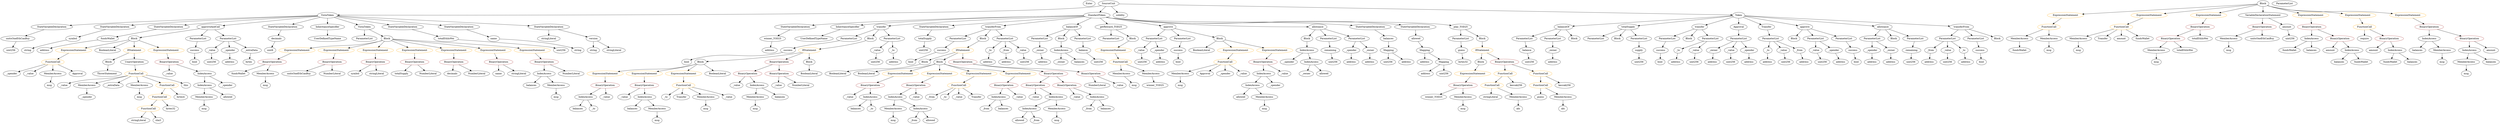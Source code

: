 strict digraph {
	graph [bb="0,0,12903,756"];
	node [label="\N"];
	Enter	[height=0.5,
		pos="5516.1,738",
		width=0.83628];
	Parameter__spender_3	[color=black,
		height=0.5,
		label=_spender,
		pos="6925.1,450",
		width=1.2521];
	ElementaryTypeName_address_17	[color=black,
		height=0.5,
		label=address,
		pos="6925.1,378",
		width=1.0996];
	Parameter__spender_3 -> ElementaryTypeName_address_17	[pos="e,6925.1,396.1 6925.1,431.7 6925.1,424.41 6925.1,415.73 6925.1,407.54"];
	VariableDeclaration__to	[color=black,
		height=0.5,
		label=_to,
		pos="9040.1,450",
		width=0.75];
	ElementaryTypeName_address_8	[color=black,
		height=0.5,
		label=address,
		pos="9039.1,378",
		width=1.0996];
	VariableDeclaration__to -> ElementaryTypeName_address_8	[pos="e,9039.3,396.1 9039.8,431.7 9039.7,424.41 9039.6,415.73 9039.5,407.54"];
	Parameter__value_5	[color=black,
		height=0.5,
		label=_value,
		pos="5838.1,450",
		width=0.96103];
	ElementaryTypeName_uint256_11	[color=black,
		height=0.5,
		label=uint256,
		pos="5842.1,378",
		width=1.0442];
	Parameter__value_5 -> ElementaryTypeName_uint256_11	[pos="e,5841.1,396.1 5839.1,431.7 5839.5,424.41 5840,415.73 5840.4,407.54"];
	ElementaryTypeName_uint256_4	[color=black,
		height=0.5,
		label=uint256,
		pos="9324.1,378",
		width=1.0442];
	IndexAccess_Unnamed_17	[color=black,
		height=0.5,
		label=IndexAccess,
		pos="11906,522",
		width=1.6402];
	Identifier_fundsWallet_2	[color=black,
		height=0.5,
		label=fundsWallet,
		pos="11790,450",
		width=1.5293];
	IndexAccess_Unnamed_17 -> Identifier_fundsWallet_2	[pos="e,11815,466.25 11880,505.46 11864,495.61 11843,482.73 11825,471.98"];
	Identifier_balances_9	[color=black,
		height=0.5,
		label=balances,
		pos="11906,450",
		width=1.1828];
	IndexAccess_Unnamed_17 -> Identifier_balances_9	[pos="e,11906,468.1 11906,503.7 11906,496.41 11906,487.73 11906,479.54"];
	ParameterList_Unnamed_5	[color=black,
		height=0.5,
		label=ParameterList,
		pos="8534.1,522",
		width=1.7095];
	Parameter_success	[color=black,
		height=0.5,
		label=success,
		pos="8489.1,450",
		width=1.1135];
	ParameterList_Unnamed_5 -> Parameter_success	[pos="e,8499.9,467.79 8523.2,504.05 8518,496.06 8511.8,486.33 8506,477.4"];
	ParameterList_Unnamed_6	[color=black,
		height=0.5,
		label=ParameterList,
		pos="10008,522",
		width=1.7095];
	Parameter__from	[color=black,
		height=0.5,
		label=_from,
		pos="9919.1,450",
		width=0.93331];
	ParameterList_Unnamed_6 -> Parameter__from	[pos="e,9937.5,465.48 9987.4,504.76 9975.2,495.12 9959.5,482.77 9946.2,472.34"];
	Parameter__value_1	[color=black,
		height=0.5,
		label=_value,
		pos="10008,450",
		width=0.96103];
	ParameterList_Unnamed_6 -> Parameter__value_1	[pos="e,10008,468.1 10008,503.7 10008,496.41 10008,487.73 10008,479.54"];
	Parameter__to_1	[color=black,
		height=0.5,
		label=_to,
		pos="10095,450",
		width=0.75];
	ParameterList_Unnamed_6 -> Parameter__to_1	[pos="e,10078,464.56 10028,504.76 10041,494.85 10056,482.09 10070,471.49"];
	Identifier__owner_1	[color=black,
		height=0.5,
		label=_owner,
		pos="6710.1,306",
		width=1.0719];
	IndexAccess_Unnamed_19	[color=black,
		height=0.5,
		label=IndexAccess,
		pos="12533,522",
		width=1.6402];
	Identifier_balances_11	[color=black,
		height=0.5,
		label=balances,
		pos="12470,450",
		width=1.1828];
	IndexAccess_Unnamed_19 -> Identifier_balances_11	[pos="e,12484,466.99 12518,504.41 12510,495.74 12501,484.97 12492,475.38"];
	MemberAccess_Unnamed_16	[color=black,
		height=0.5,
		label=MemberAccess,
		pos="12600,450",
		width=1.9174];
	IndexAccess_Unnamed_19 -> MemberAccess_Unnamed_16	[pos="e,12584,467.96 12549,504.41 12557,495.99 12567,485.58 12576,476.2"];
	Identifier__spender_4	[color=black,
		height=0.5,
		label=_spender,
		pos="45.076,306",
		width=1.2521];
	Identifier_unitsOneEthCanBuy	[color=black,
		height=0.5,
		label=unitsOneEthCanBuy,
		pos="1531.1,306",
		width=2.3887];
	IndexAccess_Unnamed_20	[color=black,
		height=0.5,
		label=IndexAccess,
		pos="12746,450",
		width=1.6402];
	MemberAccess_Unnamed_17	[color=black,
		height=0.5,
		label=MemberAccess,
		pos="12730,378",
		width=1.9174];
	IndexAccess_Unnamed_20 -> MemberAccess_Unnamed_17	[pos="e,12734,396.1 12742,431.7 12740,424.32 12738,415.52 12737,407.25"];
	Identifier_balances_12	[color=black,
		height=0.5,
		label=balances,
		pos="12860,378",
		width=1.1828];
	IndexAccess_Unnamed_20 -> Identifier_balances_12	[pos="e,12837,393.3 12771,433.46 12788,423.34 12810,410.02 12827,399.09"];
	ParameterList_Unnamed_20	[color=black,
		height=0.5,
		label=ParameterList,
		pos="5906.1,522",
		width=1.7095];
	ParameterList_Unnamed_20 -> Parameter__value_5	[pos="e,5853.1,466.51 5890,504.41 5881.3,495.53 5870.6,484.44 5861.1,474.67"];
	Parameter__spender_2	[color=black,
		height=0.5,
		label=_spender,
		pos="5936.1,450",
		width=1.2521];
	ParameterList_Unnamed_20 -> Parameter__spender_2	[pos="e,5928.7,468.1 5913.5,503.7 5916.7,496.15 5920.6,487.12 5924.2,478.68"];
	BinaryOperation_Unnamed_16	[color=brown,
		height=0.5,
		label=BinaryOperation,
		pos="2784.1,378",
		width=1.9867];
	IndexAccess_Unnamed_15	[color=black,
		height=0.5,
		label=IndexAccess,
		pos="2784.1,306",
		width=1.6402];
	BinaryOperation_Unnamed_16 -> IndexAccess_Unnamed_15	[pos="e,2784.1,324.1 2784.1,359.7 2784.1,352.41 2784.1,343.73 2784.1,335.54"];
	NumberLiteral_Unnamed_2	[color=black,
		height=0.5,
		label=NumberLiteral,
		pos="2925.1,306",
		width=1.765];
	BinaryOperation_Unnamed_16 -> NumberLiteral_Unnamed_2	[pos="e,2894.8,322.01 2815.4,361.46 2835.8,351.31 2862.7,337.95 2884.8,327.01"];
	BinaryOperation_Unnamed_28	[color=brown,
		height=0.5,
		label=BinaryOperation,
		pos="12055,522",
		width=1.9867];
	Identifier_amount_1	[color=black,
		height=0.5,
		label=amount,
		pos="12005,450",
		width=1.0581];
	BinaryOperation_Unnamed_28 -> Identifier_amount_1	[pos="e,12017,467.31 12043,504.05 12037,495.77 12030,485.62 12023,476.42"];
	IndexAccess_Unnamed_18	[color=black,
		height=0.5,
		label=IndexAccess,
		pos="12120,450",
		width=1.6402];
	BinaryOperation_Unnamed_28 -> IndexAccess_Unnamed_18	[pos="e,12104,467.79 12071,504.05 12079,495.63 12088,485.28 12097,475.97"];
	FunctionDefinition_balanceOf	[color=black,
		height=0.5,
		label=balanceOf,
		pos="8001.1,594",
		width=1.3491];
	ParameterList_Unnamed_3	[color=black,
		height=0.5,
		label=ParameterList,
		pos="7804.1,522",
		width=1.7095];
	FunctionDefinition_balanceOf -> ParameterList_Unnamed_3	[pos="e,7842,536.49 7966.8,580.81 7935.2,569.59 7888,552.84 7852.6,540.25"];
	ParameterList_Unnamed_2	[color=black,
		height=0.5,
		label=ParameterList,
		pos="7945.1,522",
		width=1.7095];
	FunctionDefinition_balanceOf -> ParameterList_Unnamed_2	[pos="e,7958.6,539.96 7987.8,576.41 7981.2,568.16 7973.1,558.01 7965.7,548.78"];
	Block_Unnamed_1	[color=black,
		height=0.5,
		label=Block,
		pos="8057.1,522",
		width=0.90558];
	FunctionDefinition_balanceOf -> Block_Unnamed_1	[pos="e,8044.3,538.99 8014.3,576.41 8021.1,567.92 8029.5,557.41 8037.1,547.96"];
	ExpressionStatement_Unnamed_17	[color=orange,
		height=0.5,
		label=ExpressionStatement,
		pos="1537.1,450",
		width=2.458];
	BinaryOperation_Unnamed_22	[color=brown,
		height=0.5,
		label=BinaryOperation,
		pos="1412.1,378",
		width=1.9867];
	ExpressionStatement_Unnamed_17 -> BinaryOperation_Unnamed_22	[pos="e,1440.3,394.83 1507.8,432.59 1490.6,422.97 1468.7,410.72 1450.2,400.36"];
	IndexAccess_Unnamed_10	[color=black,
		height=0.5,
		label=IndexAccess,
		pos="5433.1,450",
		width=1.6402];
	Identifier__owner	[color=black,
		height=0.5,
		label=_owner,
		pos="5417.1,378",
		width=1.0719];
	IndexAccess_Unnamed_10 -> Identifier__owner	[pos="e,5421,396.1 5429.1,431.7 5427.4,424.32 5425.4,415.52 5423.5,407.25"];
	Identifier_balances_6	[color=black,
		height=0.5,
		label=balances,
		pos="5516.1,378",
		width=1.1828];
	IndexAccess_Unnamed_10 -> Identifier_balances_6	[pos="e,5497.5,394.67 5452.3,432.76 5463.2,423.62 5476.9,412.06 5488.8,402"];
	MemberAccess_Unnamed_21	[color=black,
		height=0.5,
		label=MemberAccess,
		pos="1075.1,162",
		width=1.9174];
	Identifier_msg_17	[color=black,
		height=0.5,
		label=msg,
		pos="1075.1,90",
		width=0.75];
	MemberAccess_Unnamed_21 -> Identifier_msg_17	[pos="e,1075.1,108.1 1075.1,143.7 1075.1,136.41 1075.1,127.73 1075.1,119.54"];
	VariableDeclaration_fundsWallet	[color=black,
		height=0.5,
		label=fundsWallet,
		pos="553.08,522",
		width=1.5293];
	ElementaryTypeName_address_22	[color=black,
		height=0.5,
		label=address,
		pos="241.08,450",
		width=1.0996];
	VariableDeclaration_fundsWallet -> ElementaryTypeName_address_22	[pos="e,271.2,462.17 504.63,513.26 451.51,504.3 363.99,488.17 290.08,468 287.47,467.29 284.81,466.51 282.13,465.7"];
	ElementaryTypeName_string_1	[color=black,
		height=0.5,
		label=string,
		pos="152.08,450",
		width=0.864];
	StateVariableDeclaration_Unnamed	[color=black,
		height=0.5,
		label=StateVariableDeclaration,
		pos="3964.1,594",
		width=2.8184];
	VariableDeclaration_winner_TOD25	[color=black,
		height=0.5,
		label=winner_TOD25,
		pos="3925.1,522",
		width=1.9036];
	StateVariableDeclaration_Unnamed -> VariableDeclaration_winner_TOD25	[pos="e,3934.6,540.1 3954.4,575.7 3950.1,567.98 3945,558.71 3940.2,550.11"];
	ElementaryTypeName_address_9	[color=black,
		height=0.5,
		label=address,
		pos="8752.1,378",
		width=1.0996];
	InheritanceSpecifier_Unnamed	[color=black,
		height=0.5,
		label=InheritanceSpecifier,
		pos="4288.1,594",
		width=2.3333];
	UserDefinedTypeName_Unnamed	[color=black,
		height=0.5,
		label=UserDefinedTypeName,
		pos="4126.1,522",
		width=2.7214];
	InheritanceSpecifier_Unnamed -> UserDefinedTypeName_Unnamed	[pos="e,4163.3,539.1 4252.1,577.46 4229,567.49 4198.8,554.42 4173.7,543.59"];
	ElementaryTypeName_uint256_13	[color=black,
		height=0.5,
		label=uint256,
		pos="7117.1,378",
		width=1.0442];
	ElementaryTypeName_uint256_18	[color=black,
		height=0.5,
		label=uint256,
		pos="11791,522",
		width=1.0442];
	ElementaryTypeName_bool_6	[color=black,
		height=0.5,
		label=bool,
		pos="1000.1,378",
		width=0.76697];
	Parameter_balance	[color=black,
		height=0.5,
		label=balance,
		pos="7827.1,450",
		width=1.0719];
	ElementaryTypeName_uint256_1	[color=black,
		height=0.5,
		label=uint256,
		pos="7850.1,378",
		width=1.0442];
	Parameter_balance -> ElementaryTypeName_uint256_1	[pos="e,7844.4,396.28 7832.6,432.05 7835.1,424.52 7838.1,415.44 7840.9,406.94"];
	ElementaryTypeName_address_2	[color=black,
		height=0.5,
		label=address,
		pos="9913.1,378",
		width=1.0996];
	Parameter__from -> ElementaryTypeName_address_2	[pos="e,9914.5,396.1 9917.6,431.7 9917,424.41 9916.2,415.73 9915.5,407.54"];
	Identifier_balances_2	[color=black,
		height=0.5,
		label=balances,
		pos="2939.1,90",
		width=1.1828];
	ExpressionStatement_Unnamed_16	[color=orange,
		height=0.5,
		label=ExpressionStatement,
		pos="1732.1,450",
		width=2.458];
	BinaryOperation_Unnamed_21	[color=brown,
		height=0.5,
		label=BinaryOperation,
		pos="1699.1,378",
		width=1.9867];
	ExpressionStatement_Unnamed_16 -> BinaryOperation_Unnamed_21	[pos="e,1707.1,396.1 1723.9,431.7 1720.3,424.07 1716,414.92 1712,406.4"];
	Identifier__value_16	[color=black,
		height=0.5,
		label=_value,
		pos="329.08,234",
		width=0.96103];
	Identifier__value_14	[color=black,
		height=0.5,
		label=_value,
		pos="868.08,306",
		width=0.96103];
	Identifier_msg_4	[color=black,
		height=0.5,
		label=msg,
		pos="4510.1,18",
		width=0.75];
	IfStatement_Unnamed_2	[color=orange,
		height=0.5,
		label=IfStatement,
		pos="7608.1,450",
		width=1.4739];
	Block_Unnamed_16	[color=black,
		height=0.5,
		label=Block,
		pos="7601.1,378",
		width=0.90558];
	IfStatement_Unnamed_2 -> Block_Unnamed_16	[pos="e,7602.8,396.1 7606.3,431.7 7605.6,424.41 7604.7,415.73 7603.9,407.54"];
	BinaryOperation_Unnamed_14	[color=brown,
		height=0.5,
		label=BinaryOperation,
		pos="7723.1,378",
		width=1.9867];
	IfStatement_Unnamed_2 -> BinaryOperation_Unnamed_14	[pos="e,7696.6,395.13 7633,433.81 7648.9,424.18 7669.6,411.55 7687.2,400.85"];
	FunctionDefinition_transfer_1	[color=black,
		height=0.5,
		label=transfer,
		pos="4489.1,594",
		width=1.0719];
	ParameterList_Unnamed_15	[color=black,
		height=0.5,
		label=ParameterList,
		pos="4304.1,522",
		width=1.7095];
	FunctionDefinition_transfer_1 -> ParameterList_Unnamed_15	[pos="e,4340.6,536.81 4459.8,581.91 4430.6,570.88 4385.4,553.79 4351.3,540.85"];
	Block_Unnamed_6	[color=black,
		height=0.5,
		label=Block,
		pos="4416.1,522",
		width=0.90558];
	FunctionDefinition_transfer_1 -> Block_Unnamed_6	[pos="e,4431.7,538.01 4472.9,577.46 4463.2,568.18 4450.7,556.23 4439.9,545.88"];
	ParameterList_Unnamed_14	[color=black,
		height=0.5,
		label=ParameterList,
		pos="4528.1,522",
		width=1.7095];
	FunctionDefinition_transfer_1 -> ParameterList_Unnamed_14	[pos="e,4518.5,540.28 4498.5,576.05 4502.9,568.26 4508.1,558.82 4513,550.08"];
	BinaryOperation_Unnamed_15	[color=brown,
		height=0.5,
		label=BinaryOperation,
		pos="7507.1,234",
		width=1.9867];
	Identifier_winner_TOD25	[color=black,
		height=0.5,
		label=winner_TOD25,
		pos="7351.1,162",
		width=1.9036];
	BinaryOperation_Unnamed_15 -> Identifier_winner_TOD25	[pos="e,7384.6,178.04 7473.2,217.81 7450.3,207.5 7419.7,193.77 7394.8,182.64"];
	MemberAccess_Unnamed_9	[color=black,
		height=0.5,
		label=MemberAccess,
		pos="7507.1,162",
		width=1.9174];
	BinaryOperation_Unnamed_15 -> MemberAccess_Unnamed_9	[pos="e,7507.1,180.1 7507.1,215.7 7507.1,208.41 7507.1,199.73 7507.1,191.54"];
	Identifier_amount_2	[color=black,
		height=0.5,
		label=amount,
		pos="12861,450",
		width=1.0581];
	ElementaryTypeName_address	[color=black,
		height=0.5,
		label=address,
		pos="7945.1,378",
		width=1.0996];
	ElementaryTypeName_address_10	[color=black,
		height=0.5,
		label=address,
		pos="8942.1,378",
		width=1.0996];
	IndexAccess_Unnamed_7	[color=black,
		height=0.5,
		label=IndexAccess,
		pos="5087.1,162",
		width=1.6402];
	Identifier__from_2	[color=black,
		height=0.5,
		label=_from,
		pos="5015.1,90",
		width=0.93331];
	IndexAccess_Unnamed_7 -> Identifier__from_2	[pos="e,5030.5,106.04 5070,144.41 5060.7,135.31 5048.9,123.9 5038.7,113.96"];
	Identifier_balances_5	[color=black,
		height=0.5,
		label=balances,
		pos="5109.1,90",
		width=1.1828];
	IndexAccess_Unnamed_7 -> Identifier_balances_5	[pos="e,5103.7,108.1 5092.5,143.7 5094.9,136.24 5097.7,127.32 5100.3,118.97"];
	MemberAccess_Unnamed_6	[color=black,
		height=0.5,
		label=MemberAccess,
		pos="6045.1,306",
		width=1.9174];
	Identifier_msg_6	[color=black,
		height=0.5,
		label=msg,
		pos="6045.1,234",
		width=0.75];
	MemberAccess_Unnamed_6 -> Identifier_msg_6	[pos="e,6045.1,252.1 6045.1,287.7 6045.1,280.41 6045.1,271.73 6045.1,263.54"];
	Identifier__to_1	[color=black,
		height=0.5,
		label=_to,
		pos="3398.1,162",
		width=0.75];
	BinaryOperation_Unnamed_6	[color=brown,
		height=0.5,
		label=BinaryOperation,
		pos="5351.1,306",
		width=1.9867];
	BinaryOperation_Unnamed_8	[color=brown,
		height=0.5,
		label=BinaryOperation,
		pos="5286.1,234",
		width=1.9867];
	BinaryOperation_Unnamed_6 -> BinaryOperation_Unnamed_8	[pos="e,5301.7,251.79 5335.3,288.05 5327.5,279.63 5317.9,269.28 5309.3,259.97"];
	BinaryOperation_Unnamed_7	[color=brown,
		height=0.5,
		label=BinaryOperation,
		pos="5447.1,234",
		width=1.9867];
	BinaryOperation_Unnamed_6 -> BinaryOperation_Unnamed_7	[pos="e,5424.6,251.39 5373.3,288.76 5385.9,279.64 5401.7,268.1 5415.5,258.06"];
	BooleanLiteral_Unnamed_3	[color=black,
		height=0.5,
		label=BooleanLiteral,
		pos="4271.1,306",
		width=1.7788];
	Parameter__value_3	[color=black,
		height=0.5,
		label=_value,
		pos="4445.1,450",
		width=0.96103];
	ElementaryTypeName_uint256_8	[color=black,
		height=0.5,
		label=uint256,
		pos="4439.1,378",
		width=1.0442];
	Parameter__value_3 -> ElementaryTypeName_uint256_8	[pos="e,4440.5,396.1 4443.6,431.7 4443,424.41 4442.2,415.73 4441.5,407.54"];
	ExpressionStatement_Unnamed_23	[color=orange,
		height=0.5,
		label=ExpressionStatement,
		pos="10621,666",
		width=2.458];
	FunctionCall_Unnamed_10	[color=orange,
		height=0.5,
		label=FunctionCall,
		pos="10537,594",
		width=1.6125];
	ExpressionStatement_Unnamed_23 -> FunctionCall_Unnamed_10	[pos="e,10557,611.31 10601,648.05 10590,639.16 10577,628.11 10565,618.41"];
	Identifier_totalSupply	[color=black,
		height=0.5,
		label=totalSupply,
		pos="2054.1,306",
		width=1.4739];
	StateVariableDeclaration_Unnamed_3	[color=black,
		height=0.5,
		label=StateVariableDeclaration,
		pos="4848.1,594",
		width=2.8184];
	VariableDeclaration_totalSupply	[color=black,
		height=0.5,
		label=totalSupply,
		pos="4707.1,522",
		width=1.4739];
	StateVariableDeclaration_Unnamed_3 -> VariableDeclaration_totalSupply	[pos="e,4736.1,537.41 4815,576.59 4794.5,566.38 4767.9,553.2 4746.3,542.46"];
	Identifier_guess	[color=black,
		height=0.5,
		label=guess,
		pos="7908.1,162",
		width=0.87786];
	Parameter_success_4	[color=black,
		height=0.5,
		label=success,
		pos="4794.1,450",
		width=1.1135];
	ElementaryTypeName_bool_4	[color=black,
		height=0.5,
		label=bool,
		pos="4622.1,378",
		width=0.76697];
	Parameter_success_4 -> ElementaryTypeName_bool_4	[pos="e,4643.7,389.49 4763.6,437.81 4735.9,427.47 4693.9,411.43 4658.1,396 4656.8,395.43 4655.4,394.84 4654.1,394.24"];
	stringLiteral_Unnamed_2	[color=black,
		height=0.5,
		label=stringLiteral,
		pos="2869.1,522",
		width=1.5016];
	Block_Unnamed_20	[color=black,
		height=0.5,
		label=Block,
		pos="693.08,522",
		width=0.90558];
	ExpressionStatement_Unnamed_25	[color=orange,
		height=0.5,
		label=ExpressionStatement,
		pos="387.08,450",
		width=2.458];
	Block_Unnamed_20 -> ExpressionStatement_Unnamed_25	[pos="e,444.32,464.1 663.18,514.16 615.34,503.22 520.37,481.49 455.3,466.61"];
	BooleanLiteral_Unnamed_5	[color=black,
		height=0.5,
		label=BooleanLiteral,
		pos="558.08,450",
		width=1.7788];
	Block_Unnamed_20 -> BooleanLiteral_Unnamed_5	[pos="e,587.58,466.3 669.87,508.97 650.04,498.68 621.07,483.66 597.59,471.49"];
	IfStatement_Unnamed_3	[color=orange,
		height=0.5,
		label=IfStatement,
		pos="693.08,450",
		width=1.4739];
	Block_Unnamed_20 -> IfStatement_Unnamed_3	[pos="e,693.08,468.1 693.08,503.7 693.08,496.41 693.08,487.73 693.08,479.54"];
	ExpressionStatement_Unnamed_24	[color=orange,
		height=0.5,
		label=ExpressionStatement,
		pos="853.08,450",
		width=2.458];
	Block_Unnamed_20 -> ExpressionStatement_Unnamed_24	[pos="e,816.97,466.8 718.08,510.06 741.72,499.72 777.77,483.94 806.68,471.3"];
	Identifier_balances_7	[color=black,
		height=0.5,
		label=balances,
		pos="2702.1,234",
		width=1.1828];
	IndexAccess_Unnamed_15 -> Identifier_balances_7	[pos="e,2720.4,250.67 2765.1,288.76 2754.4,279.62 2740.8,268.06 2729,258"];
	MemberAccess_Unnamed_12	[color=black,
		height=0.5,
		label=MemberAccess,
		pos="2832.1,234",
		width=1.9174];
	IndexAccess_Unnamed_15 -> MemberAccess_Unnamed_12	[pos="e,2820.6,251.79 2795.7,288.05 2801.2,279.97 2808,270.12 2814.2,261.11"];
	MemberAccess_Unnamed_19	[color=black,
		height=0.5,
		label=MemberAccess,
		pos="10381,522",
		width=1.9174];
	Identifier_fundsWallet_5	[color=black,
		height=0.5,
		label=fundsWallet,
		pos="10381,450",
		width=1.5293];
	MemberAccess_Unnamed_19 -> Identifier_fundsWallet_5	[pos="e,10381,468.1 10381,503.7 10381,496.41 10381,487.73 10381,479.54"];
	Identifier_msg_11	[color=black,
		height=0.5,
		label=msg,
		pos="11101,378",
		width=0.75];
	ElementaryTypeName_bytes32	[color=black,
		height=0.5,
		label=bytes32,
		pos="7511.1,378",
		width=1.0996];
	MemberAccess_Unnamed_14	[color=black,
		height=0.5,
		label=MemberAccess,
		pos="11101,450",
		width=1.9174];
	MemberAccess_Unnamed_14 -> Identifier_msg_11	[pos="e,11101,396.1 11101,431.7 11101,424.41 11101,415.73 11101,407.54"];
	ExpressionStatement_Unnamed_22	[color=orange,
		height=0.5,
		label=ExpressionStatement,
		pos="11064,666",
		width=2.458];
	FunctionCall_Unnamed_9	[color=orange,
		height=0.5,
		label=FunctionCall,
		pos="10920,594",
		width=1.6125];
	ExpressionStatement_Unnamed_22 -> FunctionCall_Unnamed_9	[pos="e,10951,609.79 11031,648.94 11010,638.77 10983,625.53 10961,614.72"];
	BinaryOperation_Unnamed_17	[color=brown,
		height=0.5,
		label=BinaryOperation,
		pos="2122.1,378",
		width=1.9867];
	BinaryOperation_Unnamed_17 -> Identifier_totalSupply	[pos="e,2069.9,323.31 2105.6,360.05 2097.3,351.5 2087.1,340.97 2077.9,331.56"];
	NumberLiteral_Unnamed_3	[color=black,
		height=0.5,
		label=NumberLiteral,
		pos="2189.1,306",
		width=1.765];
	BinaryOperation_Unnamed_17 -> NumberLiteral_Unnamed_3	[pos="e,2173,323.79 2138.3,360.05 2146.4,351.63 2156.3,341.28 2165.2,331.97"];
	Identifier__value_5	[color=black,
		height=0.5,
		label=_value,
		pos="5510.1,162",
		width=0.96103];
	Parameter_success_6	[color=black,
		height=0.5,
		label=success,
		pos="1000.1,450",
		width=1.1135];
	Parameter_success_6 -> ElementaryTypeName_bool_6	[pos="e,1000.1,396.1 1000.1,431.7 1000.1,424.41 1000.1,415.73 1000.1,407.54"];
	Identifier_Approval	[color=black,
		height=0.5,
		label=Approval,
		pos="6178.1,306",
		width=1.266];
	Identifier_amount	[color=black,
		height=0.5,
		label=amount,
		pos="12235,450",
		width=1.0581];
	Identifier_totalEthInWei_1	[color=black,
		height=0.5,
		label=totalEthInWei,
		pos="11250,450",
		width=1.7095];
	Identifier__value_8	[color=black,
		height=0.5,
		label=_value,
		pos="4268.1,162",
		width=0.96103];
	ElementaryTypeName_address_4	[color=black,
		height=0.5,
		label=address,
		pos="9419.1,378",
		width=1.0996];
	Block_Unnamed_7	[color=black,
		height=0.5,
		label=Block,
		pos="3570.1,378",
		width=0.90558];
	ExpressionStatement_Unnamed_1	[color=orange,
		height=0.5,
		label=ExpressionStatement,
		pos="3095.1,306",
		width=2.458];
	Block_Unnamed_7 -> ExpressionStatement_Unnamed_1	[pos="e,3159.3,318.76 3545.8,365.58 3540.4,363.43 3534.6,361.41 3529.1,360 3383.6,322.86 3341.8,344.85 3193.1,324 3185.7,322.97 3178.1,\
321.81 3170.4,320.58"];
	ExpressionStatement_Unnamed	[color=orange,
		height=0.5,
		label=ExpressionStatement,
		pos="3290.1,306",
		width=2.458];
	Block_Unnamed_7 -> ExpressionStatement_Unnamed	[pos="e,3355.8,318.37 3545.2,365.87 3539.9,363.74 3534.4,361.67 3529.1,360 3475.8,343.19 3414.2,329.67 3366.9,320.49"];
	ExpressionStatement_Unnamed_2	[color=orange,
		height=0.5,
		label=ExpressionStatement,
		pos="3485.1,306",
		width=2.458];
	Block_Unnamed_7 -> ExpressionStatement_Unnamed_2	[pos="e,3505.7,323.95 3552.5,362.5 3541.5,353.47 3527.1,341.64 3514.5,331.23"];
	BooleanLiteral_Unnamed	[color=black,
		height=0.5,
		label=BooleanLiteral,
		pos="3656.1,306",
		width=1.7788];
	Block_Unnamed_7 -> BooleanLiteral_Unnamed	[pos="e,3635.9,323.45 3587.9,362.5 3599.2,353.26 3614.2,341.07 3627.2,330.47"];
	ElementaryTypeName_address_3	[color=black,
		height=0.5,
		label=address,
		pos="10103,378",
		width=1.0996];
	ElementaryTypeName_address_23	[color=black,
		height=0.5,
		label=address,
		pos="1191.1,378",
		width=1.0996];
	Identifier__from	[color=black,
		height=0.5,
		label=_from,
		pos="5575.1,90",
		width=0.93331];
	MemberAccess_Unnamed_18	[color=black,
		height=0.5,
		label=MemberAccess,
		pos="10693,522",
		width=1.9174];
	Identifier_msg_15	[color=black,
		height=0.5,
		label=msg,
		pos="10693,450",
		width=0.75];
	MemberAccess_Unnamed_18 -> Identifier_msg_15	[pos="e,10693,468.1 10693,503.7 10693,496.41 10693,487.73 10693,479.54"];
	stringLiteral_Unnamed_5	[color=black,
		height=0.5,
		label=stringLiteral,
		pos="730.08,18",
		width=1.5016];
	FunctionCall_Unnamed_8	[color=orange,
		height=0.5,
		label=FunctionCall,
		pos="12181,594",
		width=1.6125];
	Identifier_require	[color=black,
		height=0.5,
		label=require,
		pos="12181,522",
		width=1.0026];
	FunctionCall_Unnamed_8 -> Identifier_require	[pos="e,12181,540.1 12181,575.7 12181,568.41 12181,559.73 12181,551.54"];
	BinaryOperation_Unnamed_26	[color=brown,
		height=0.5,
		label=BinaryOperation,
		pos="12307,522",
		width=1.9867];
	FunctionCall_Unnamed_8 -> BinaryOperation_Unnamed_26	[pos="e,12278,538.89 12208,577.81 12226,568.06 12249,555.26 12268,544.48"];
	Identifier_balances_10	[color=black,
		height=0.5,
		label=balances,
		pos="12029,378",
		width=1.1828];
	MemberAccess_Unnamed_15	[color=black,
		height=0.5,
		label=MemberAccess,
		pos="11476,522",
		width=1.9174];
	Identifier_msg_12	[color=black,
		height=0.5,
		label=msg,
		pos="11476,450",
		width=0.75];
	MemberAccess_Unnamed_15 -> Identifier_msg_12	[pos="e,11476,468.1 11476,503.7 11476,496.41 11476,487.73 11476,479.54"];
	Identifier_msg_19	[color=black,
		height=0.5,
		label=msg,
		pos="727.08,162",
		width=0.75];
	Identifier_allowed_2	[color=black,
		height=0.5,
		label=allowed,
		pos="6373.1,162",
		width=1.0858];
	FunctionCall_Unnamed_11	[color=orange,
		height=0.5,
		label=FunctionCall,
		pos="265.08,378",
		width=1.6125];
	ExpressionStatement_Unnamed_25 -> FunctionCall_Unnamed_11	[pos="e,291.83,394.35 358.47,432.59 341.56,422.88 319.96,410.49 301.79,400.07"];
	Identifier_abi_1	[color=black,
		height=0.5,
		label=abi,
		pos="7789.1,90",
		width=0.75];
	FunctionCall_Unnamed_12	[color=orange,
		height=0.5,
		label=FunctionCall,
		pos="707.08,306",
		width=1.6125];
	FunctionCall_Unnamed_12 -> Identifier__value_16	[pos="e,355.27,246.27 664.35,293.38 656.32,291.42 647.97,289.53 640.08,288 522.52,265.24 489.05,281.78 373.08,252 370.78,251.41 368.45,\
250.74 366.11,250.01"];
	MemberAccess_Unnamed_23	[color=black,
		height=0.5,
		label=MemberAccess,
		pos="451.08,234",
		width=1.9174];
	FunctionCall_Unnamed_12 -> MemberAccess_Unnamed_23	[pos="e,497.64,247.73 664.52,293.36 621.87,281.7 555.94,263.67 508.64,250.74"];
	Identifier__extraData	[color=black,
		height=0.5,
		label=_extraData,
		pos="589.08,234",
		width=1.4046];
	FunctionCall_Unnamed_12 -> Identifier__extraData	[pos="e,614.38,250.01 680.89,289.46 664.16,279.54 642.27,266.56 624.06,255.75"];
	MemberAccess_Unnamed_24	[color=black,
		height=0.5,
		label=MemberAccess,
		pos="727.08,234",
		width=1.9174];
	FunctionCall_Unnamed_12 -> MemberAccess_Unnamed_24	[pos="e,722.19,252.1 712.02,287.7 714.15,280.24 716.7,271.32 719.09,262.97"];
	FunctionCall_Unnamed_13	[color=orange,
		height=0.5,
		label=FunctionCall,
		pos="872.08,234",
		width=1.6125];
	FunctionCall_Unnamed_12 -> FunctionCall_Unnamed_13	[pos="e,838.74,249.14 740.47,290.83 765.74,280.11 800.68,265.29 828.2,253.61"];
	Identifier_this	[color=black,
		height=0.5,
		label=this,
		pos="975.08,234",
		width=0.75];
	FunctionCall_Unnamed_12 -> Identifier_this	[pos="e,954.07,245.85 757.28,296.78 804.87,288.23 877.97,273.13 939.08,252 940.63,251.46 942.2,250.88 943.78,250.26"];
	BooleanLiteral_Unnamed_4	[color=black,
		height=0.5,
		label=BooleanLiteral,
		pos="6161.1,450",
		width=1.7788];
	Identifier_msg_10	[color=black,
		height=0.5,
		label=msg,
		pos="1358.1,234",
		width=0.75];
	FunctionCall_Unnamed_10 -> MemberAccess_Unnamed_19	[pos="e,10415,538.16 10505,578.67 10482,568.34 10451,554.28 10425,542.87"];
	MemberAccess_Unnamed_20	[color=black,
		height=0.5,
		label=MemberAccess,
		pos="10537,522",
		width=1.9174];
	FunctionCall_Unnamed_10 -> MemberAccess_Unnamed_20	[pos="e,10537,540.1 10537,575.7 10537,568.41 10537,559.73 10537,551.54"];
	Identifier_Transfer	[color=black,
		height=0.5,
		label=Transfer,
		pos="3485.1,162",
		width=1.1689];
	Identifier__spender_5	[color=black,
		height=0.5,
		label=_spender,
		pos="451.08,162",
		width=1.2521];
	MemberAccess_Unnamed_23 -> Identifier__spender_5	[pos="e,451.08,180.1 451.08,215.7 451.08,208.41 451.08,199.73 451.08,191.54"];
	BinaryOperation_Unnamed	[color=brown,
		height=0.5,
		label=BinaryOperation,
		pos="3971.1,378",
		width=1.9867];
	BinaryOperation_Unnamed_1	[color=brown,
		height=0.5,
		label=BinaryOperation,
		pos="3810.1,306",
		width=1.9867];
	BinaryOperation_Unnamed -> BinaryOperation_Unnamed_1	[pos="e,3844.8,322.11 3936.5,361.98 3912.7,351.64 3880.9,337.79 3855.1,326.58"];
	BinaryOperation_Unnamed_2	[color=brown,
		height=0.5,
		label=BinaryOperation,
		pos="3971.1,306",
		width=1.9867];
	BinaryOperation_Unnamed -> BinaryOperation_Unnamed_2	[pos="e,3971.1,324.1 3971.1,359.7 3971.1,352.41 3971.1,343.73 3971.1,335.54"];
	Parameter__owner_2	[color=black,
		height=0.5,
		label=_owner,
		pos="5317.1,450",
		width=1.0719];
	ElementaryTypeName_address_14	[color=black,
		height=0.5,
		label=address,
		pos="5321.1,378",
		width=1.0996];
	Parameter__owner_2 -> ElementaryTypeName_address_14	[pos="e,5320.1,396.1 5318.1,431.7 5318.5,424.41 5319,415.73 5319.4,407.54"];
	Identifier__to	[color=black,
		height=0.5,
		label=_to,
		pos="3027.1,90",
		width=0.75];
	BooleanLiteral_Unnamed_2	[color=black,
		height=0.5,
		label=BooleanLiteral,
		pos="4417.1,306",
		width=1.7788];
	Block_Unnamed_11	[color=black,
		height=0.5,
		label=Block,
		pos="4700.1,378",
		width=0.90558];
	Block_Unnamed_11 -> BooleanLiteral_Unnamed_3	[pos="e,4317.6,318.69 4675.7,365.61 4670.4,363.45 4664.6,361.43 4659.1,360 4522.7,324.67 4482.9,348.02 4344.1,324 4339.1,323.14 4334,322.15 \
4328.8,321.09"];
	FunctionDefinition_transferFrom_1	[color=black,
		height=0.5,
		label=transferFrom,
		pos="5060.1,594",
		width=1.6402];
	ParameterList_Unnamed_17	[color=black,
		height=0.5,
		label=ParameterList,
		pos="4878.1,522",
		width=1.7095];
	FunctionDefinition_transferFrom_1 -> ParameterList_Unnamed_17	[pos="e,4914.4,536.99 5024.6,579.34 4996.1,568.41 4956.1,553 4925,541.05"];
	Block_Unnamed_9	[color=black,
		height=0.5,
		label=Block,
		pos="4995.1,522",
		width=0.90558];
	FunctionDefinition_transferFrom_1 -> Block_Unnamed_9	[pos="e,5009.5,538.51 5044.7,576.41 5036.4,567.53 5026.1,556.44 5017.1,546.67"];
	ParameterList_Unnamed_16	[color=black,
		height=0.5,
		label=ParameterList,
		pos="5126.1,522",
		width=1.7095];
	FunctionDefinition_transferFrom_1 -> ParameterList_Unnamed_16	[pos="e,5110.5,539.47 5075.7,576.41 5083.8,567.87 5093.8,557.28 5102.7,547.79"];
	Identifier_sha3	[color=black,
		height=0.5,
		label=sha3,
		pos="830.08,18",
		width=0.76697];
	ExpressionStatement_Unnamed_18	[color=orange,
		height=0.5,
		label=ExpressionStatement,
		pos="11383,666",
		width=2.458];
	BinaryOperation_Unnamed_23	[color=brown,
		height=0.5,
		label=BinaryOperation,
		pos="11327,594",
		width=1.9867];
	ExpressionStatement_Unnamed_18 -> BinaryOperation_Unnamed_23	[pos="e,11341,611.79 11370,648.05 11363,639.8 11355,629.7 11348,620.54"];
	MemberAccess_Unnamed_4	[color=black,
		height=0.5,
		label=MemberAccess,
		pos="4510.1,90",
		width=1.9174];
	MemberAccess_Unnamed_4 -> Identifier_msg_4	[pos="e,4510.1,36.104 4510.1,71.697 4510.1,64.407 4510.1,55.726 4510.1,47.536"];
	ParameterList_Unnamed_18	[color=black,
		height=0.5,
		label=ParameterList,
		pos="5317.1,522",
		width=1.7095];
	ParameterList_Unnamed_18 -> Parameter__owner_2	[pos="e,5317.1,468.1 5317.1,503.7 5317.1,496.41 5317.1,487.73 5317.1,479.54"];
	Identifier_msg_16	[color=black,
		height=0.5,
		label=msg,
		pos="10537,450",
		width=0.75];
	MemberAccess_Unnamed_20 -> Identifier_msg_16	[pos="e,10537,468.1 10537,503.7 10537,496.41 10537,487.73 10537,479.54"];
	BinaryOperation_Unnamed_18	[color=brown,
		height=0.5,
		label=BinaryOperation,
		pos="2551.1,378",
		width=1.9867];
	Identifier_name	[color=black,
		height=0.5,
		label=name,
		pos="2551.1,306",
		width=0.83628];
	BinaryOperation_Unnamed_18 -> Identifier_name	[pos="e,2551.1,324.1 2551.1,359.7 2551.1,352.41 2551.1,343.73 2551.1,335.54"];
	stringLiteral_Unnamed_3	[color=black,
		height=0.5,
		label=stringLiteral,
		pos="2653.1,306",
		width=1.5016];
	BinaryOperation_Unnamed_18 -> stringLiteral_Unnamed_3	[pos="e,2630.4,322.59 2575,360.59 2588.7,351.17 2606.1,339.23 2621,329.01"];
	ElementaryTypeName_string_2	[color=black,
		height=0.5,
		label=string,
		pos="3018.1,450",
		width=0.864];
	ExpressionStatement_Unnamed_10	[color=orange,
		height=0.5,
		label=ExpressionStatement,
		pos="5697.1,450",
		width=2.458];
	FunctionCall_Unnamed_7	[color=orange,
		height=0.5,
		label=FunctionCall,
		pos="5728.1,378",
		width=1.6125];
	ExpressionStatement_Unnamed_10 -> FunctionCall_Unnamed_7	[pos="e,5720.5,396.1 5704.7,431.7 5708.1,424.07 5712.2,414.92 5715.9,406.4"];
	Identifier__from_4	[color=black,
		height=0.5,
		label=_from,
		pos="4714.1,162",
		width=0.93331];
	ParameterList_Unnamed_29	[color=black,
		height=0.5,
		label=ParameterList,
		pos="1025.1,522",
		width=1.7095];
	ParameterList_Unnamed_29 -> Parameter_success_6	[pos="e,1006.2,468.1 1018.9,503.7 1016.2,496.15 1013,487.12 1010,478.68"];
	Block_Unnamed_14	[color=black,
		height=0.5,
		label=Block,
		pos="6693.1,522",
		width=0.90558];
	IndexAccess_Unnamed_13	[color=black,
		height=0.5,
		label=IndexAccess,
		pos="6693.1,450",
		width=1.6402];
	Block_Unnamed_14 -> IndexAccess_Unnamed_13	[pos="e,6693.1,468.1 6693.1,503.7 6693.1,496.41 6693.1,487.73 6693.1,479.54"];
	ElementaryTypeName_address_21	[color=black,
		height=0.5,
		label=address,
		pos="7316.1,306",
		width=1.0996];
	IndexAccess_Unnamed_6	[color=black,
		height=0.5,
		label=IndexAccess,
		pos="4380.1,162",
		width=1.6402];
	Identifier_balances_4	[color=black,
		height=0.5,
		label=balances,
		pos="4297.1,90",
		width=1.1828];
	IndexAccess_Unnamed_6 -> Identifier_balances_4	[pos="e,4315.7,106.67 4360.8,144.76 4350,135.62 4336.3,124.06 4324.3,114"];
	Identifier__to_2	[color=black,
		height=0.5,
		label=_to,
		pos="4385.1,90",
		width=0.75];
	IndexAccess_Unnamed_6 -> Identifier__to_2	[pos="e,4383.9,108.1 4381.3,143.7 4381.8,136.41 4382.5,127.73 4383,119.54"];
	ElementaryTypeName_bytes	[color=black,
		height=0.5,
		label=bytes,
		pos="1292.1,378",
		width=0.85014];
	VariableDeclaration_totalEthInWei	[color=black,
		height=0.5,
		label=totalEthInWei,
		pos="2462.1,522",
		width=1.7095];
	ElementaryTypeName_uint256_17	[color=black,
		height=0.5,
		label=uint256,
		pos="2851.1,450",
		width=1.0442];
	VariableDeclaration_totalEthInWei -> ElementaryTypeName_uint256_17	[pos="e,2823,462.15 2519.9,515.48 2588.5,508.16 2705.8,493.12 2804.1,468 2806.8,467.3 2809.6,466.51 2812.4,465.66"];
	IndexAccess_Unnamed_21	[color=black,
		height=0.5,
		label=IndexAccess,
		pos="1079.1,306",
		width=1.6402];
	IndexAccess_Unnamed_22	[color=black,
		height=0.5,
		label=IndexAccess,
		pos="1079.1,234",
		width=1.6402];
	IndexAccess_Unnamed_21 -> IndexAccess_Unnamed_22	[pos="e,1079.1,252.1 1079.1,287.7 1079.1,280.41 1079.1,271.73 1079.1,263.54"];
	Identifier__spender_3	[color=black,
		height=0.5,
		label=_spender,
		pos="1201.1,234",
		width=1.2521];
	IndexAccess_Unnamed_21 -> Identifier__spender_3	[pos="e,1176,249.37 1105.8,289.64 1123.6,279.47 1147,266.04 1166.2,255.03"];
	ExpressionStatement_Unnamed_15	[color=orange,
		height=0.5,
		label=ExpressionStatement,
		pos="1927.1,450",
		width=2.458];
	BinaryOperation_Unnamed_20	[color=brown,
		height=0.5,
		label=BinaryOperation,
		pos="1927.1,378",
		width=1.9867];
	ExpressionStatement_Unnamed_15 -> BinaryOperation_Unnamed_20	[pos="e,1927.1,396.1 1927.1,431.7 1927.1,424.41 1927.1,415.73 1927.1,407.54"];
	ExpressionStatement_Unnamed_3	[color=orange,
		height=0.5,
		label=ExpressionStatement,
		pos="4588.1,306",
		width=2.458];
	BinaryOperation_Unnamed_10	[color=brown,
		height=0.5,
		label=BinaryOperation,
		pos="4380.1,234",
		width=1.9867];
	ExpressionStatement_Unnamed_3 -> BinaryOperation_Unnamed_10	[pos="e,4421.5,248.96 4543.7,290.07 4511.1,279.09 4466.6,264.13 4432.3,252.58"];
	ExpressionStatement_Unnamed_5	[color=orange,
		height=0.5,
		label=ExpressionStatement,
		pos="4783.1,306",
		width=2.458];
	BinaryOperation_Unnamed_12	[color=brown,
		height=0.5,
		label=BinaryOperation,
		pos="4628.1,234",
		width=1.9867];
	ExpressionStatement_Unnamed_5 -> BinaryOperation_Unnamed_12	[pos="e,4661.8,250.22 4747.9,289.12 4725.4,278.96 4696.1,265.71 4672.1,254.86"];
	ExpressionStatement_Unnamed_6	[color=orange,
		height=0.5,
		label=ExpressionStatement,
		pos="4978.1,306",
		width=2.458];
	FunctionCall_Unnamed_1	[color=orange,
		height=0.5,
		label=FunctionCall,
		pos="4873.1,234",
		width=1.6125];
	ExpressionStatement_Unnamed_6 -> FunctionCall_Unnamed_1	[pos="e,4896.7,250.75 4953.2,288.41 4939.2,279.06 4921.5,267.25 4906.3,257.12"];
	MemberAccess_Unnamed_2	[color=black,
		height=0.5,
		label=MemberAccess,
		pos="3614.1,162",
		width=1.9174];
	Identifier_msg_2	[color=black,
		height=0.5,
		label=msg,
		pos="3614.1,90",
		width=0.75];
	MemberAccess_Unnamed_2 -> Identifier_msg_2	[pos="e,3614.1,108.1 3614.1,143.7 3614.1,136.41 3614.1,127.73 3614.1,119.54"];
	ElementaryTypeName_uint256_9	[color=black,
		height=0.5,
		label=uint256,
		pos="5226.1,378",
		width=1.0442];
	ParameterList_Unnamed_17 -> Parameter_success_4	[pos="e,4812.6,466.43 4858.6,504.76 4847.5,495.56 4833.6,483.9 4821.4,473.79"];
	FunctionCall_Unnamed_6	[color=orange,
		height=0.5,
		label=FunctionCall,
		pos="7656.1,234",
		width=1.6125];
	stringLiteral_Unnamed	[color=black,
		height=0.5,
		label=stringLiteral,
		pos="7648.1,162",
		width=1.5016];
	FunctionCall_Unnamed_6 -> stringLiteral_Unnamed	[pos="e,7650,180.1 7654.1,215.7 7653.3,208.41 7652.3,199.73 7651.3,191.54"];
	MemberAccess_Unnamed_8	[color=black,
		height=0.5,
		label=MemberAccess,
		pos="7789.1,162",
		width=1.9174];
	FunctionCall_Unnamed_6 -> MemberAccess_Unnamed_8	[pos="e,7759.7,178.48 7684.6,217.98 7703.5,208.02 7728.7,194.8 7749.5,183.82"];
	Block_Unnamed_2	[color=black,
		height=0.5,
		label=Block,
		pos="8646.1,522",
		width=0.90558];
	VariableDeclarationStatement_Unnamed	[color=black,
		height=0.5,
		label=VariableDeclarationStatement,
		pos="11657,666",
		width=3.3174];
	BinaryOperation_Unnamed_25	[color=brown,
		height=0.5,
		label=BinaryOperation,
		pos="11649,594",
		width=1.9867];
	VariableDeclarationStatement_Unnamed -> BinaryOperation_Unnamed_25	[pos="e,11651,612.1 11655,647.7 11654,640.41 11653,631.73 11652,623.54"];
	VariableDeclaration_amount	[color=black,
		height=0.5,
		label=amount,
		pos="11778,594",
		width=1.0581];
	VariableDeclarationStatement_Unnamed -> VariableDeclaration_amount	[pos="e,11755,608.58 11686,648.23 11704,638 11726,624.87 11745,614.21"];
	Block_Unnamed_21	[color=black,
		height=0.5,
		label=Block,
		pos="566.08,378",
		width=0.90558];
	ThrowStatement_Unnamed	[color=black,
		height=0.5,
		label=ThrowStatement,
		pos="559.08,306",
		width=2.0006];
	Block_Unnamed_21 -> ThrowStatement_Unnamed	[pos="e,560.79,324.1 564.35,359.7 563.62,352.41 562.75,343.73 561.93,335.54"];
	IndexAccess_Unnamed_12	[color=black,
		height=0.5,
		label=IndexAccess,
		pos="6436.1,234",
		width=1.6402];
	IndexAccess_Unnamed_12 -> Identifier_allowed_2	[pos="e,6387.5,178.99 6421.1,216.41 6413.3,207.74 6403.6,196.97 6395,187.38"];
	MemberAccess_Unnamed_5	[color=black,
		height=0.5,
		label=MemberAccess,
		pos="6499.1,162",
		width=1.9174];
	IndexAccess_Unnamed_12 -> MemberAccess_Unnamed_5	[pos="e,6483.8,179.96 6451,216.41 6458.5,208.08 6467.8,197.8 6476.1,188.49"];
	Identifier_Transfer_2	[color=black,
		height=0.5,
		label=Transfer,
		pos="10822,522",
		width=1.1689];
	FunctionCall_Unnamed_2	[color=orange,
		height=0.5,
		label=FunctionCall,
		pos="6287.1,378",
		width=1.6125];
	FunctionCall_Unnamed_2 -> MemberAccess_Unnamed_6	[pos="e,6089.9,319.97 6245.7,365.05 6205.8,353.49 6145,335.9 6100.8,323.11"];
	FunctionCall_Unnamed_2 -> Identifier_Approval	[pos="e,6201.3,321.94 6262.6,361.29 6247.3,351.45 6227.4,338.65 6210.7,327.96"];
	Identifier__spender_1	[color=black,
		height=0.5,
		label=_spender,
		pos="6287.1,306",
		width=1.2521];
	FunctionCall_Unnamed_2 -> Identifier__spender_1	[pos="e,6287.1,324.1 6287.1,359.7 6287.1,352.41 6287.1,343.73 6287.1,335.54"];
	Identifier__value_13	[color=black,
		height=0.5,
		label=_value,
		pos="6385.1,306",
		width=0.96103];
	FunctionCall_Unnamed_2 -> Identifier__value_13	[pos="e,6365.3,321.16 6309.3,361.12 6323.1,351.26 6341,338.47 6355.9,327.81"];
	BinaryOperation_Unnamed_27	[color=brown,
		height=0.5,
		label=BinaryOperation,
		pos="11906,594",
		width=1.9867];
	BinaryOperation_Unnamed_27 -> IndexAccess_Unnamed_17	[pos="e,11906,540.1 11906,575.7 11906,568.41 11906,559.73 11906,551.54"];
	BinaryOperation_Unnamed_27 -> BinaryOperation_Unnamed_28	[pos="e,12022,538.45 11939,577.64 11960,567.55 11989,554.25 12012,543.29"];
	FunctionCall_Unnamed_4	[color=orange,
		height=0.5,
		label=FunctionCall,
		pos="7908.1,234",
		width=1.6125];
	FunctionCall_Unnamed_4 -> Identifier_guess	[pos="e,7908.1,180.1 7908.1,215.7 7908.1,208.41 7908.1,199.73 7908.1,191.54"];
	MemberAccess_Unnamed_7	[color=black,
		height=0.5,
		label=MemberAccess,
		pos="8027.1,162",
		width=1.9174];
	FunctionCall_Unnamed_4 -> MemberAccess_Unnamed_7	[pos="e,8000.2,178.81 7934.2,217.64 7950.7,207.93 7972.3,195.23 7990.5,184.52"];
	VariableDeclaration__value	[color=black,
		height=0.5,
		label=_value,
		pos="9126.1,450",
		width=0.96103];
	ElementaryTypeName_uint256_6	[color=black,
		height=0.5,
		label=uint256,
		pos="9134.1,378",
		width=1.0442];
	VariableDeclaration__value -> ElementaryTypeName_uint256_6	[pos="e,9132.1,396.1 9128.1,431.7 9128.9,424.41 9129.9,415.73 9130.8,407.54"];
	Identifier__value_1	[color=black,
		height=0.5,
		label=_value,
		pos="3971.1,234",
		width=0.96103];
	ElementaryTypeName_bool	[color=black,
		height=0.5,
		label=bool,
		pos="8477.1,378",
		width=0.76697];
	ParameterList_Unnamed_7	[color=black,
		height=0.5,
		label=ParameterList,
		pos="10149,522",
		width=1.7095];
	Parameter_success_1	[color=black,
		height=0.5,
		label=success,
		pos="10184,450",
		width=1.1135];
	ParameterList_Unnamed_7 -> Parameter_success_1	[pos="e,10176,467.62 10158,503.7 10162,495.87 10166,486.44 10171,477.73"];
	FunctionDefinition_totalSupply	[color=black,
		height=0.5,
		label=totalSupply,
		pos="8337.1,594",
		width=1.4739];
	ParameterList_Unnamed	[color=black,
		height=0.5,
		label=ParameterList,
		pos="8169.1,522",
		width=1.7095];
	FunctionDefinition_totalSupply -> ParameterList_Unnamed	[pos="e,8203.4,537.3 8304.7,579.5 8278.9,568.76 8242.5,553.6 8213.9,541.69"];
	Block_Unnamed	[color=black,
		height=0.5,
		label=Block,
		pos="8281.1,522",
		width=0.90558];
	FunctionDefinition_totalSupply -> Block_Unnamed	[pos="e,8293.9,538.99 8323.8,576.41 8317,567.92 8308.6,557.41 8301,547.96"];
	ParameterList_Unnamed_1	[color=black,
		height=0.5,
		label=ParameterList,
		pos="8393.1,522",
		width=1.7095];
	FunctionDefinition_totalSupply -> ParameterList_Unnamed_1	[pos="e,8379.5,539.96 8350.3,576.41 8356.9,568.16 8365.1,558.01 8372.5,548.78"];
	ElementaryTypeName_uint256_16	[color=black,
		height=0.5,
		label=uint256,
		pos="65.076,450",
		width=1.0442];
	ParameterList_Unnamed_25	[color=black,
		height=0.5,
		label=ParameterList,
		pos="5682.1,522",
		width=1.7095];
	ParameterList_Unnamed_3 -> Parameter_balance	[pos="e,7821.5,468.1 7809.8,503.7 7812.2,496.24 7815.1,487.32 7817.9,478.97"];
	ElementaryTypeName_uint256_10	[color=black,
		height=0.5,
		label=uint256,
		pos="5614.1,378",
		width=1.0442];
	ElementaryTypeName_bool_2	[color=black,
		height=0.5,
		label=bool,
		pos="9504.1,378",
		width=0.76697];
	StateVariableDeclaration_Unnamed_8	[color=black,
		height=0.5,
		label=StateVariableDeclaration,
		pos="255.08,594",
		width=2.8184];
	VariableDeclaration_unitsOneEthCanBuy	[color=black,
		height=0.5,
		label=unitsOneEthCanBuy,
		pos="99.076,522",
		width=2.3887];
	StateVariableDeclaration_Unnamed_8 -> VariableDeclaration_unitsOneEthCanBuy	[pos="e,134.26,538.79 218.89,576.76 196.81,566.85 168.36,554.09 144.73,543.49"];
	ElementaryTypeName_address_6	[color=black,
		height=0.5,
		label=address,
		pos="9606.1,378",
		width=1.0996];
	Identifier__spender_2	[color=black,
		height=0.5,
		label=_spender,
		pos="6593.1,378",
		width=1.2521];
	ElementaryTypeName_address_11	[color=black,
		height=0.5,
		label=address,
		pos="4534.1,378",
		width=1.0996];
	FunctionDefinition_balanceOf_1	[color=black,
		height=0.5,
		label=balanceOf,
		pos="5480.1,594",
		width=1.3491];
	FunctionDefinition_balanceOf_1 -> ParameterList_Unnamed_18	[pos="e,5350.7,537.43 5449.4,579.83 5424.5,569.12 5389,553.87 5361,541.86"];
	Block_Unnamed_12	[color=black,
		height=0.5,
		label=Block,
		pos="5429.1,522",
		width=0.90558];
	FunctionDefinition_balanceOf_1 -> Block_Unnamed_12	[pos="e,5440.7,538.99 5468,576.41 5461.9,568.01 5454.3,557.63 5447.5,548.26"];
	ParameterList_Unnamed_19	[color=black,
		height=0.5,
		label=ParameterList,
		pos="5541.1,522",
		width=1.7095];
	FunctionDefinition_balanceOf_1 -> ParameterList_Unnamed_19	[pos="e,5526.3,539.96 5494.5,576.41 5501.8,568.08 5510.8,557.8 5518.9,548.49"];
	ElementaryTypeName_uint256_3	[color=black,
		height=0.5,
		label=uint256,
		pos="10008,378",
		width=1.0442];
	Parameter__value_1 -> ElementaryTypeName_uint256_3	[pos="e,10008,396.1 10008,431.7 10008,424.41 10008,415.73 10008,407.54"];
	MemberAccess_Unnamed_11	[color=black,
		height=0.5,
		label=MemberAccess,
		pos="5733.1,306",
		width=1.9174];
	FunctionCall_Unnamed_7 -> MemberAccess_Unnamed_11	[pos="e,5731.9,324.1 5729.3,359.7 5729.8,352.41 5730.5,343.73 5731,335.54"];
	MemberAccess_Unnamed_10	[color=black,
		height=0.5,
		label=MemberAccess,
		pos="5889.1,306",
		width=1.9174];
	FunctionCall_Unnamed_7 -> MemberAccess_Unnamed_10	[pos="e,5854.6,321.99 5760.7,362.83 5784.6,352.41 5817.6,338.1 5844,326.58"];
	Identifier_unitsOneEthCanBuy_1	[color=black,
		height=0.5,
		label=unitsOneEthCanBuy,
		pos="11649,522",
		width=2.3887];
	ParameterList_Unnamed_26	[color=black,
		height=0.5,
		label=ParameterList,
		pos="1856.1,522",
		width=1.7095];
	FunctionDefinition_getReward_TOD25	[color=black,
		height=0.5,
		label=getReward_TOD25,
		pos="5682.1,594",
		width=2.3333];
	FunctionDefinition_getReward_TOD25 -> ParameterList_Unnamed_25	[pos="e,5682.1,540.1 5682.1,575.7 5682.1,568.41 5682.1,559.73 5682.1,551.54"];
	Block_Unnamed_17	[color=black,
		height=0.5,
		label=Block,
		pos="5794.1,522",
		width=0.90558];
	FunctionDefinition_getReward_TOD25 -> Block_Unnamed_17	[pos="e,5773.2,536.04 5708.3,576.59 5724.9,566.25 5746.3,552.87 5763.6,542.06"];
	Block_Unnamed_10	[color=black,
		height=0.5,
		label=Block,
		pos="4783.1,378",
		width=0.90558];
	Block_Unnamed_10 -> BooleanLiteral_Unnamed_2	[pos="e,4464.3,318.47 4758.7,365.73 4753.3,363.57 4747.6,361.51 4742.1,360 4633.4,330.18 4601.9,344.63 4491.1,324 4485.9,323.04 4480.6,\
321.97 4475.2,320.84"];
	Block_Unnamed_10 -> ExpressionStatement_Unnamed_3	[pos="e,4633.5,321.81 4758,366.32 4752.8,364.17 4747.3,361.97 4742.1,360 4710,347.83 4673.6,335.27 4644.3,325.44"];
	Block_Unnamed_10 -> ExpressionStatement_Unnamed_5	[pos="e,4783.1,324.1 4783.1,359.7 4783.1,352.41 4783.1,343.73 4783.1,335.54"];
	Block_Unnamed_10 -> ExpressionStatement_Unnamed_6	[pos="e,4932.7,321.81 4808.1,366.32 4813.4,364.17 4818.9,361.97 4824.1,360 4856.2,347.83 4892.5,335.27 4921.8,325.44"];
	ExpressionStatement_Unnamed_4	[color=orange,
		height=0.5,
		label=ExpressionStatement,
		pos="5173.1,306",
		width=2.458];
	Block_Unnamed_10 -> ExpressionStatement_Unnamed_4	[pos="e,5108,318.56 4807.4,365.73 4812.8,363.57 4818.6,361.51 4824.1,360 4932.8,330.18 4963.8,341.63 5075.1,324 5082.2,322.88 5089.5,321.67 \
5096.9,320.44"];
	Parameter__value_6	[color=black,
		height=0.5,
		label=_value,
		pos="1093.1,450",
		width=0.96103];
	ElementaryTypeName_uint256_19	[color=black,
		height=0.5,
		label=uint256,
		pos="1093.1,378",
		width=1.0442];
	Parameter__value_6 -> ElementaryTypeName_uint256_19	[pos="e,1093.1,396.1 1093.1,431.7 1093.1,424.41 1093.1,415.73 1093.1,407.54"];
	FunctionDefinition_transfer	[color=black,
		height=0.5,
		label=transfer,
		pos="8702.1,594",
		width=1.0719];
	FunctionDefinition_transfer -> ParameterList_Unnamed_5	[pos="e,8568.4,537.3 8674,581.28 8648,570.46 8608.9,554.19 8578.7,541.59"];
	FunctionDefinition_transfer -> Block_Unnamed_2	[pos="e,8658.6,538.67 8689.1,576.76 8682.1,568.07 8673.4,557.19 8665.7,547.49"];
	ParameterList_Unnamed_4	[color=black,
		height=0.5,
		label=ParameterList,
		pos="8758.1,522",
		width=1.7095];
	FunctionDefinition_transfer -> ParameterList_Unnamed_4	[pos="e,8744.8,539.63 8715.1,576.76 8721.8,568.4 8730.1,558.02 8737.6,548.61"];
	Parameter_balance_1	[color=black,
		height=0.5,
		label=balance,
		pos="5551.1,450",
		width=1.0719];
	Parameter_balance_1 -> ElementaryTypeName_uint256_10	[pos="e,5599.8,394.82 5565.4,433.12 5573.3,424.26 5583.4,413.04 5592.4,403.12"];
	Identifier_msg_13	[color=black,
		height=0.5,
		label=msg,
		pos="12600,378",
		width=0.75];
	BinaryOperation_Unnamed_19	[color=brown,
		height=0.5,
		label=BinaryOperation,
		pos="2317.1,378",
		width=1.9867];
	Identifier_decimals	[color=black,
		height=0.5,
		label=decimals,
		pos="2314.1,306",
		width=1.1967];
	BinaryOperation_Unnamed_19 -> Identifier_decimals	[pos="e,2314.8,324.1 2316.3,359.7 2316,352.41 2315.6,343.73 2315.3,335.54"];
	NumberLiteral_Unnamed_4	[color=black,
		height=0.5,
		label=NumberLiteral,
		pos="2439.1,306",
		width=1.765];
	BinaryOperation_Unnamed_19 -> NumberLiteral_Unnamed_4	[pos="e,2411.9,322.58 2344.8,361.12 2361.7,351.38 2383.6,338.8 2402.1,328.22"];
	Parameter__to	[color=black,
		height=0.5,
		label=_to,
		pos="8577.1,450",
		width=0.75];
	ElementaryTypeName_address_1	[color=black,
		height=0.5,
		label=address,
		pos="8562.1,378",
		width=1.0996];
	Parameter__to -> ElementaryTypeName_address_1	[pos="e,8565.7,396.1 8573.4,431.7 8571.8,424.32 8569.9,415.52 8568.1,407.25"];
	ExpressionStatement_Unnamed_12	[color=orange,
		height=0.5,
		label=ExpressionStatement,
		pos="2122.1,450",
		width=2.458];
	ExpressionStatement_Unnamed_12 -> BinaryOperation_Unnamed_17	[pos="e,2122.1,396.1 2122.1,431.7 2122.1,424.41 2122.1,415.73 2122.1,407.54"];
	EventDefinition_Approval	[color=black,
		height=0.5,
		label=Approval,
		pos="8899.1,594",
		width=1.266];
	ParameterList_Unnamed_13	[color=black,
		height=0.5,
		label=ParameterList,
		pos="8899.1,522",
		width=1.7095];
	EventDefinition_Approval -> ParameterList_Unnamed_13	[pos="e,8899.1,540.1 8899.1,575.7 8899.1,568.41 8899.1,559.73 8899.1,551.54"];
	BinaryOperation_Unnamed_24	[color=brown,
		height=0.5,
		label=BinaryOperation,
		pos="11176,522",
		width=1.9867];
	BinaryOperation_Unnamed_24 -> MemberAccess_Unnamed_14	[pos="e,11119,467.71 11158,504.41 11149,495.76 11138,485 11127,475.42"];
	BinaryOperation_Unnamed_24 -> Identifier_totalEthInWei_1	[pos="e,11232,467.71 11194,504.41 11203,495.76 11214,485 11224,475.42"];
	Block_Unnamed_4	[color=black,
		height=0.5,
		label=Block,
		pos="9193.1,522",
		width=0.90558];
	Identifier_allowed	[color=black,
		height=0.5,
		label=allowed,
		pos="5199.1,18",
		width=1.0858];
	IndexAccess_Unnamed_2	[color=black,
		height=0.5,
		label=IndexAccess,
		pos="2983.1,162",
		width=1.6402];
	IndexAccess_Unnamed_2 -> Identifier_balances_2	[pos="e,2949.6,107.79 2972.4,144.05 2967.4,136.06 2961.3,126.33 2955.7,117.4"];
	IndexAccess_Unnamed_2 -> Identifier__to	[pos="e,3017.1,106.83 2993.7,144.05 2999,135.73 3005.4,125.54 3011.2,116.32"];
	Identifier_msg_14	[color=black,
		height=0.5,
		label=msg,
		pos="12730,306",
		width=0.75];
	MemberAccess_Unnamed_17 -> Identifier_msg_14	[pos="e,12730,324.1 12730,359.7 12730,352.41 12730,343.73 12730,335.54"];
	Parameter_success_2	[color=black,
		height=0.5,
		label=success,
		pos="9503.1,450",
		width=1.1135];
	Parameter_success_2 -> ElementaryTypeName_bool_2	[pos="e,9503.8,396.1 9503.3,431.7 9503.4,424.41 9503.6,415.73 9503.7,407.54"];
	VariableDeclaration__owner	[color=black,
		height=0.5,
		label=_owner,
		pos="8754.1,450",
		width=1.0719];
	VariableDeclaration__owner -> ElementaryTypeName_address_9	[pos="e,8752.6,396.1 8753.6,431.7 8753.4,424.41 8753.1,415.73 8752.9,407.54"];
	IndexAccess_Unnamed_8	[color=black,
		height=0.5,
		label=IndexAccess,
		pos="4516.1,162",
		width=1.6402];
	IndexAccess_Unnamed_8 -> MemberAccess_Unnamed_4	[pos="e,4511.5,108.1 4514.6,143.7 4514,136.41 4513.2,127.73 4512.5,119.54"];
	IndexAccess_Unnamed_9	[color=black,
		height=0.5,
		label=IndexAccess,
		pos="4656.1,90",
		width=1.6402];
	IndexAccess_Unnamed_8 -> IndexAccess_Unnamed_9	[pos="e,4626.4,105.82 4545.8,146.15 4566.3,135.9 4593.8,122.14 4616.2,110.93"];
	MemberAccess_Unnamed_24 -> Identifier_msg_19	[pos="e,727.08,180.1 727.08,215.7 727.08,208.41 727.08,199.73 727.08,191.54"];
	VariableDeclaration_version	[color=black,
		height=0.5,
		label=version,
		pos="3018.1,522",
		width=1.0442];
	VariableDeclaration_version -> ElementaryTypeName_string_2	[pos="e,3018.1,468.1 3018.1,503.7 3018.1,496.41 3018.1,487.73 3018.1,479.54"];
	stringLiteral_Unnamed_1	[color=black,
		height=0.5,
		label=stringLiteral,
		pos="3121.1,450",
		width=1.5016];
	VariableDeclaration_version -> stringLiteral_Unnamed_1	[pos="e,3098.1,466.61 3038.9,506.83 3053.3,497.08 3072.6,483.94 3088.9,472.85"];
	Mapping_Unnamed	[color=black,
		height=0.5,
		label=Mapping,
		pos="7127.1,450",
		width=1.2105];
	Mapping_Unnamed -> ElementaryTypeName_uint256_13	[pos="e,7119.5,396.1 7124.6,431.7 7123.6,424.32 7122.3,415.52 7121.1,407.25"];
	ElementaryTypeName_address_19	[color=black,
		height=0.5,
		label=address,
		pos="7212.1,378",
		width=1.0996];
	Mapping_Unnamed -> ElementaryTypeName_address_19	[pos="e,7193.6,394.25 7145.9,433.46 7157.4,424.07 7172.1,411.92 7184.8,401.48"];
	BinaryOperation_Unnamed_31	[color=brown,
		height=0.5,
		label=BinaryOperation,
		pos="868.08,378",
		width=1.9867];
	BinaryOperation_Unnamed_31 -> Identifier__value_14	[pos="e,868.08,324.1 868.08,359.7 868.08,352.41 868.08,343.73 868.08,335.54"];
	BinaryOperation_Unnamed_31 -> IndexAccess_Unnamed_21	[pos="e,1040.1,319.94 910.02,363.09 944.32,351.7 992.93,335.58 1029.2,323.54"];
	Identifier_msg_18	[color=black,
		height=0.5,
		label=msg,
		pos="249.08,234",
		width=0.75];
	FunctionDefinition_approve_1	[color=black,
		height=0.5,
		label=approve,
		pos="5977.1,594",
		width=1.1412];
	FunctionDefinition_approve_1 -> ParameterList_Unnamed_20	[pos="e,5922.6,539.31 5961,577.12 5952,568.29 5940.7,557.13 5930.7,547.24"];
	ParameterList_Unnamed_21	[color=black,
		height=0.5,
		label=ParameterList,
		pos="6047.1,522",
		width=1.7095];
	FunctionDefinition_approve_1 -> ParameterList_Unnamed_21	[pos="e,6030.3,539.8 5993,577.12 6001.7,568.42 6012.6,557.45 6022.4,547.66"];
	Block_Unnamed_13	[color=black,
		height=0.5,
		label=Block,
		pos="6247.1,522",
		width=0.90558];
	FunctionDefinition_approve_1 -> Block_Unnamed_13	[pos="e,6217.8,530.58 6011.8,583.99 6061.8,571.02 6153.9,547.15 6206.9,533.43"];
	Identifier__value_9	[color=black,
		height=0.5,
		label=_value,
		pos="5199.1,162",
		width=0.96103];
	IndexAccess_Unnamed_22 -> MemberAccess_Unnamed_21	[pos="e,1076.1,180.1 1078.1,215.7 1077.7,208.41 1077.2,199.73 1076.7,191.54"];
	Identifier_allowed_4	[color=black,
		height=0.5,
		label=allowed,
		pos="1201.1,162",
		width=1.0858];
	IndexAccess_Unnamed_22 -> Identifier_allowed_4	[pos="e,1177.3,176.67 1105.8,217.64 1123.9,207.27 1147.9,193.5 1167.3,182.37"];
	BinaryOperation_Unnamed_30	[color=brown,
		height=0.5,
		label=BinaryOperation,
		pos="12746,522",
		width=1.9867];
	BinaryOperation_Unnamed_30 -> IndexAccess_Unnamed_20	[pos="e,12746,468.1 12746,503.7 12746,496.41 12746,487.73 12746,479.54"];
	BinaryOperation_Unnamed_30 -> Identifier_amount_2	[pos="e,12838,464.86 12772,504.94 12789,494.72 12811,481.42 12829,470.59"];
	ParameterList_Unnamed_12	[color=black,
		height=0.5,
		label=ParameterList,
		pos="9061.1,522",
		width=1.7095];
	ParameterList_Unnamed_12 -> VariableDeclaration__to	[pos="e,9045.2,468.1 9055.9,503.7 9053.6,496.24 9051,487.32 9048.5,478.97"];
	ParameterList_Unnamed_12 -> VariableDeclaration__value	[pos="e,9111.7,466.51 9076.5,504.41 9084.7,495.53 9095,484.44 9104.1,474.67"];
	VariableDeclaration__from	[color=black,
		height=0.5,
		label=_from,
		pos="9215.1,450",
		width=0.93331];
	ParameterList_Unnamed_12 -> VariableDeclaration__from	[pos="e,9189.9,462.43 9093.4,506.33 9118.6,494.84 9153.7,478.88 9179.8,467.06"];
	Parameter_success_5	[color=black,
		height=0.5,
		label=success,
		pos="6039.1,450",
		width=1.1135];
	ParameterList_Unnamed_21 -> Parameter_success_5	[pos="e,6041,468.1 6045.1,503.7 6044.3,496.41 6043.3,487.73 6042.3,479.54"];
	Parameter_success_3	[color=black,
		height=0.5,
		label=success,
		pos="4014.1,450",
		width=1.1135];
	ElementaryTypeName_bool_3	[color=black,
		height=0.5,
		label=bool,
		pos="3492.1,378",
		width=0.76697];
	Parameter_success_3 -> ElementaryTypeName_bool_3	[pos="e,3512.9,390.38 3984.6,437.44 3978.3,435.32 3971.5,433.36 3965.1,432 3774.4,391.74 3716.3,446.42 3528.1,396 3526.5,395.58 3524.9,\
395.08 3523.3,394.54"];
	ParameterList_Unnamed_27	[color=black,
		height=0.5,
		label=ParameterList,
		pos="11769,738",
		width=1.7095];
	Identifier_fundsWallet	[color=black,
		height=0.5,
		label=fundsWallet,
		pos="1216.1,306",
		width=1.5293];
	IndexAccess_Unnamed_5	[color=black,
		height=0.5,
		label=IndexAccess,
		pos="5256.1,90",
		width=1.6402];
	IndexAccess_Unnamed_5 -> Identifier_allowed	[pos="e,5212.4,35.307 5242.3,72.055 5235.5,63.679 5227.1,53.404 5219.5,44.134"];
	Identifier__from_1	[color=black,
		height=0.5,
		label=_from,
		pos="5290.1,18",
		width=0.93331];
	IndexAccess_Unnamed_5 -> Identifier__from_1	[pos="e,5282,35.622 5264.5,71.697 5268.3,63.868 5272.9,54.435 5277.1,45.728"];
	ElementaryTypeName_uint256	[color=black,
		height=0.5,
		label=uint256,
		pos="8393.1,378",
		width=1.0442];
	ParameterList_Unnamed_24	[color=black,
		height=0.5,
		label=ParameterList,
		pos="7496.1,522",
		width=1.7095];
	Parameter_guess	[color=black,
		height=0.5,
		label=guess,
		pos="7500.1,450",
		width=0.87786];
	ParameterList_Unnamed_24 -> Parameter_guess	[pos="e,7499.1,468.1 7497.1,503.7 7497.5,496.41 7498,487.73 7498.4,479.54"];
	Identifier_totalEthInWei	[color=black,
		height=0.5,
		label=totalEthInWei,
		pos="11327,522",
		width=1.7095];
	FunctionDefinition_allowance_1	[color=black,
		height=0.5,
		label=allowance,
		pos="6749.1,594",
		width=1.3076];
	FunctionDefinition_allowance_1 -> Block_Unnamed_14	[pos="e,6705.9,538.99 6735.8,576.41 6729,567.92 6720.6,557.41 6713,547.96"];
	ParameterList_Unnamed_23	[color=black,
		height=0.5,
		label=ParameterList,
		pos="6805.1,522",
		width=1.7095];
	FunctionDefinition_allowance_1 -> ParameterList_Unnamed_23	[pos="e,6791.5,539.96 6762.3,576.41 6768.9,568.16 6777.1,558.01 6784.5,548.78"];
	ParameterList_Unnamed_22	[color=black,
		height=0.5,
		label=ParameterList,
		pos="6946.1,522",
		width=1.7095];
	FunctionDefinition_allowance_1 -> ParameterList_Unnamed_22	[pos="e,6908.1,536.49 6782.5,581.13 6814,569.92 6861.7,552.99 6897.4,540.29"];
	ExpressionStatement_Unnamed_9	[color=orange,
		height=0.5,
		label=ExpressionStatement,
		pos="7557.1,306",
		width=2.458];
	Block_Unnamed_16 -> ExpressionStatement_Unnamed_9	[pos="e,7567.8,324.12 7590.9,360.76 7585.8,352.7 7579.5,342.74 7573.8,333.6"];
	Identifier__spender	[color=black,
		height=0.5,
		label=_spender,
		pos="6558.1,234",
		width=1.2521];
	BinaryOperation_Unnamed_23 -> BinaryOperation_Unnamed_24	[pos="e,11209,538.33 11294,577.64 11272,567.47 11243,554.04 11219,543.03"];
	BinaryOperation_Unnamed_23 -> Identifier_totalEthInWei	[pos="e,11327,540.1 11327,575.7 11327,568.41 11327,559.73 11327,551.54"];
	BinaryOperation_Unnamed_4	[color=brown,
		height=0.5,
		label=BinaryOperation,
		pos="3095.1,234",
		width=1.9867];
	ExpressionStatement_Unnamed_1 -> BinaryOperation_Unnamed_4	[pos="e,3095.1,252.1 3095.1,287.7 3095.1,280.41 3095.1,271.73 3095.1,263.54"];
	ElementaryTypeName_uint256_15	[color=black,
		height=0.5,
		label=uint256,
		pos="4698.1,450",
		width=1.0442];
	Identifier_msg_3	[color=black,
		height=0.5,
		label=msg,
		pos="5402.1,18",
		width=0.75];
	Parameter__value_2	[color=black,
		height=0.5,
		label=_value,
		pos="9302.1,450",
		width=0.96103];
	Parameter__value_2 -> ElementaryTypeName_uint256_4	[pos="e,9318.6,396.28 9307.4,432.05 9309.7,424.6 9312.6,415.64 9315.2,407.22"];
	BinaryOperation_Unnamed_25 -> MemberAccess_Unnamed_15	[pos="e,11512,537.7 11612,578.15 11586,567.59 11551,553.3 11523,541.91"];
	BinaryOperation_Unnamed_25 -> Identifier_unitsOneEthCanBuy_1	[pos="e,11649,540.1 11649,575.7 11649,568.41 11649,559.73 11649,551.54"];
	MemberAccess_Unnamed	[color=black,
		height=0.5,
		label=MemberAccess,
		pos="3858.1,162",
		width=1.9174];
	Identifier_msg	[color=black,
		height=0.5,
		label=msg,
		pos="3858.1,90",
		width=0.75];
	MemberAccess_Unnamed -> Identifier_msg	[pos="e,3858.1,108.1 3858.1,143.7 3858.1,136.41 3858.1,127.73 3858.1,119.54"];
	FunctionCall_Unnamed_14	[color=orange,
		height=0.5,
		label=FunctionCall,
		pos="838.08,162",
		width=1.6125];
	FunctionCall_Unnamed_13 -> FunctionCall_Unnamed_14	[pos="e,846.38,180.1 863.67,215.7 859.97,208.07 855.52,198.92 851.38,190.4"];
	ElementaryTypeName_bytes4	[color=black,
		height=0.5,
		label=bytes4,
		pos="949.08,162",
		width=0.97489];
	FunctionCall_Unnamed_13 -> ElementaryTypeName_bytes4	[pos="e,932.37,178.19 889.93,216.76 900.03,207.59 912.82,195.96 923.91,185.88"];
	IndexAccess_Unnamed_3	[color=black,
		height=0.5,
		label=IndexAccess,
		pos="5622.1,162",
		width=1.6402];
	IndexAccess_Unnamed_3 -> Identifier__from	[pos="e,5586,107.31 5610.7,144.05 5605.2,135.85 5598.5,125.83 5592.3,116.71"];
	Identifier_balances_3	[color=black,
		height=0.5,
		label=balances,
		pos="5669.1,90",
		width=1.1828];
	IndexAccess_Unnamed_3 -> Identifier_balances_3	[pos="e,5657.8,107.79 5633.5,144.05 5638.9,135.97 5645.5,126.12 5651.5,117.11"];
	ElementaryTypeName_address_18	[color=black,
		height=0.5,
		label=address,
		pos="3916.1,450",
		width=1.0996];
	Identifier_msg_9	[color=black,
		height=0.5,
		label=msg,
		pos="2832.1,162",
		width=0.75];
	MemberAccess_Unnamed_12 -> Identifier_msg_9	[pos="e,2832.1,180.1 2832.1,215.7 2832.1,208.41 2832.1,199.73 2832.1,191.54"];
	FunctionCall_Unnamed_11 -> Identifier__spender_4	[pos="e,79.64,318 225.49,364.4 187.5,352.32 130.17,334.07 90.369,321.41"];
	Identifier__value_15	[color=black,
		height=0.5,
		label=_value,
		pos="143.08,306",
		width=0.96103];
	FunctionCall_Unnamed_11 -> Identifier__value_15	[pos="e,165.69,319.98 238.3,361.64 219.79,351.01 195.05,336.82 175.43,325.56"];
	MemberAccess_Unnamed_22	[color=black,
		height=0.5,
		label=MemberAccess,
		pos="265.08,306",
		width=1.9174];
	FunctionCall_Unnamed_11 -> MemberAccess_Unnamed_22	[pos="e,265.08,324.1 265.08,359.7 265.08,352.41 265.08,343.73 265.08,335.54"];
	Identifier_Approval_1	[color=black,
		height=0.5,
		label=Approval,
		pos="398.08,306",
		width=1.266];
	FunctionCall_Unnamed_11 -> Identifier_Approval_1	[pos="e,371.4,321.04 293.61,361.98 313.42,351.56 339.99,337.57 361.37,326.32"];
	Identifier_fundsWallet_3	[color=black,
		height=0.5,
		label=fundsWallet,
		pos="12145,378",
		width=1.5293];
	Identifier_msg_5	[color=black,
		height=0.5,
		label=msg,
		pos="6499.1,90",
		width=0.75];
	FunctionCall_Unnamed_1 -> Identifier__from_4	[pos="e,4739.3,174.1 4840.5,218.67 4814,207.01 4776.8,190.6 4749.5,178.61"];
	Identifier__to_3	[color=black,
		height=0.5,
		label=_to,
		pos="4793.1,162",
		width=0.75];
	FunctionCall_Unnamed_1 -> Identifier__to_3	[pos="e,4809.1,177.02 4854.5,216.76 4843.6,207.17 4829.5,194.91 4817.7,184.52"];
	Identifier__value_11	[color=black,
		height=0.5,
		label=_value,
		pos="4873.1,162",
		width=0.96103];
	FunctionCall_Unnamed_1 -> Identifier__value_11	[pos="e,4873.1,180.1 4873.1,215.7 4873.1,208.41 4873.1,199.73 4873.1,191.54"];
	Identifier_Transfer_1	[color=black,
		height=0.5,
		label=Transfer,
		pos="4968.1,162",
		width=1.1689];
	FunctionCall_Unnamed_1 -> Identifier_Transfer_1	[pos="e,4947.6,178.1 4894.6,217.12 4907.7,207.52 4924.4,195.16 4938.7,184.67"];
	ElementaryTypeName_uint256_7	[color=black,
		height=0.5,
		label=uint256,
		pos="8847.1,378",
		width=1.0442];
	ElementaryTypeName_string	[color=black,
		height=0.5,
		label=string,
		pos="2938.1,450",
		width=0.864];
	ContractDefinition_VistaToken	[color=black,
		height=0.5,
		label=VistaToken,
		pos="1640.1,666",
		width=1.4877];
	ContractDefinition_VistaToken -> StateVariableDeclaration_Unnamed_8	[pos="e,345.36,602.51 1586.8,663.15 1421.9,657.29 905.41,638.03 478.08,612 438.3,609.58 394.59,606.37 356.47,603.39"];
	StateVariableDeclaration_Unnamed_6	[color=black,
		height=0.5,
		label=StateVariableDeclaration,
		pos="588.08,594",
		width=2.8184];
	ContractDefinition_VistaToken -> StateVariableDeclaration_Unnamed_6	[pos="e,672.54,604.29 1587.2,662.6 1449.7,656.2 1070.4,637.48 755.08,612 731.98,610.13 707.13,607.79 683.84,605.44"];
	StateVariableDeclaration_Unnamed_10	[color=black,
		height=0.5,
		label=StateVariableDeclaration,
		pos="865.08,594",
		width=2.8184];
	ContractDefinition_VistaToken -> StateVariableDeclaration_Unnamed_10	[pos="e,944.92,605.38 1588,661.37 1479.2,653.63 1220,634.38 1003.1,612 987.91,610.44 971.82,608.61 956.2,606.74"];
	FunctionDefinition_approveAndCall	[color=black,
		height=0.5,
		label=approveAndCall,
		pos="1084.1,594",
		width=1.9867];
	ContractDefinition_VistaToken -> FunctionDefinition_approveAndCall	[pos="e,1146.7,602.89 1590.7,658.79 1492.7,646.45 1273.1,618.8 1157.9,604.29"];
	StateVariableDeclaration_Unnamed_5	[color=black,
		height=0.5,
		label=StateVariableDeclaration,
		pos="1427.1,594",
		width=2.8184];
	ContractDefinition_VistaToken -> StateVariableDeclaration_Unnamed_5	[pos="e,1473.8,610.35 1603,652.81 1570.3,642.08 1522.3,626.28 1484.6,613.91"];
	InheritanceSpecifier_Unnamed_1	[color=black,
		height=0.5,
		label=InheritanceSpecifier,
		pos="1640.1,594",
		width=2.3333];
	ContractDefinition_VistaToken -> InheritanceSpecifier_Unnamed_1	[pos="e,1640.1,612.1 1640.1,647.7 1640.1,640.41 1640.1,631.73 1640.1,623.54"];
	FunctionDefinition_VistaToken	[color=black,
		height=0.5,
		label=VistaToken,
		pos="1856.1,594",
		width=1.4877];
	ContractDefinition_VistaToken -> FunctionDefinition_VistaToken	[pos="e,1818.5,607.17 1677.7,652.81 1713.8,641.12 1768.3,623.44 1807.6,610.7"];
	StateVariableDeclaration_Unnamed_9	[color=black,
		height=0.5,
		label=StateVariableDeclaration,
		pos="2268.1,594",
		width=2.8184];
	ContractDefinition_VistaToken -> StateVariableDeclaration_Unnamed_9	[pos="e,2184,604.37 1690.4,659.39 1795.1,647.72 2037.7,620.68 2172.9,605.61"];
	StateVariableDeclaration_Unnamed_4	[color=black,
		height=0.5,
		label=StateVariableDeclaration,
		pos="2608.1,594",
		width=2.8184];
	ContractDefinition_VistaToken -> StateVariableDeclaration_Unnamed_4	[pos="e,2516,601.85 1692,661.31 1812.5,652.74 2120.6,630.76 2378.1,612 2419.5,608.98 2465.1,605.62 2504.8,602.68"];
	StateVariableDeclaration_Unnamed_7	[color=black,
		height=0.5,
		label=StateVariableDeclaration,
		pos="2869.1,594",
		width=2.8184];
	ContractDefinition_VistaToken -> StateVariableDeclaration_Unnamed_7	[pos="e,2787.7,605.12 1693.4,663.57 1850.6,659.09 2325.4,643.73 2718.1,612 2737,610.47 2757.2,608.46 2776.4,606.36"];
	VariableDeclaration_symbol	[color=black,
		height=0.5,
		label=symbol,
		pos="375.08,522",
		width=1.0581];
	StateVariableDeclaration_Unnamed_6 -> VariableDeclaration_symbol	[pos="e,405.6,533.03 541.33,577.64 503.93,565.35 451.99,548.28 416.17,536.51"];
	Parameter_success -> ElementaryTypeName_bool	[pos="e,8480,396.1 8486.1,431.7 8484.8,424.32 8483.3,415.52 8481.9,407.25"];
	ContractDefinition_StandardToken	[color=black,
		height=0.5,
		label=StandardToken,
		pos="5555.1,666",
		width=1.8897];
	ContractDefinition_StandardToken -> StateVariableDeclaration_Unnamed	[pos="e,4054.8,602.4 5487.5,663.19 5289,657.7 4690.8,639.89 4195.1,612 4152.9,609.63 4106.4,606.33 4066.2,603.28"];
	ContractDefinition_StandardToken -> InheritanceSpecifier_Unnamed	[pos="e,4359.2,603.85 5487.5,663.27 5313.7,658.5 4837,643.38 4441.1,612 4418.2,610.18 4393.4,607.67 4370.6,605.13"];
	ContractDefinition_StandardToken -> FunctionDefinition_transfer_1	[pos="e,4527,597.63 5489.4,660.82 5350.7,651.96 5017.5,630.6 4738.1,612 4668.7,607.38 4588.4,601.87 4538.2,598.4"];
	ContractDefinition_StandardToken -> StateVariableDeclaration_Unnamed_3	[pos="e,4929.9,605 5491.3,659.49 5386.9,650.36 5172.9,631.19 4992.1,612 4975.5,610.25 4958,608.27 4941,606.29"];
	ContractDefinition_StandardToken -> FunctionDefinition_transferFrom_1	[pos="e,5112.7,602.44 5496.3,656.7 5402.8,643.47 5220.8,617.73 5124.1,604.05"];
	ContractDefinition_StandardToken -> FunctionDefinition_balanceOf_1	[pos="e,5497.5,611.23 5537.3,648.41 5527.9,639.63 5516.2,628.69 5505.8,619"];
	ContractDefinition_StandardToken -> FunctionDefinition_getReward_TOD25	[pos="e,5652.8,611.14 5583.6,649.29 5601.1,639.66 5623.7,627.18 5642.8,616.62"];
	ContractDefinition_StandardToken -> FunctionDefinition_approve_1	[pos="e,5938.1,600.14 5605.1,653.46 5614.1,651.54 5623.3,649.64 5632.1,648 5736.5,628.47 5859.8,610.83 5927,601.65"];
	ContractDefinition_StandardToken -> FunctionDefinition_allowance_1	[pos="e,6701.9,596.17 5603.3,653.03 5612.8,651.06 5622.7,649.25 5632.1,648 5839.7,620.35 6491.2,601.65 6690.5,596.46"];
	StateVariableDeclaration_Unnamed_1	[color=black,
		height=0.5,
		label=StateVariableDeclaration,
		pos="6953.1,594",
		width=2.8184];
	ContractDefinition_StandardToken -> StateVariableDeclaration_Unnamed_1	[pos="e,6873.3,605.4 5603.3,652.91 5612.8,650.94 5622.7,649.17 5632.1,648 6149.7,583.5 6284.9,649.79 6805.1,612 6823.5,610.66 6843.2,608.74 \
6862,606.67"];
	StateVariableDeclaration_Unnamed_2	[color=black,
		height=0.5,
		label=StateVariableDeclaration,
		pos="7217.1,594",
		width=2.8184];
	ContractDefinition_StandardToken -> StateVariableDeclaration_Unnamed_2	[pos="e,7136.5,605.2 5603.3,652.87 5612.8,650.9 5622.7,649.14 5632.1,648 6263.6,571.07 6428.3,654.94 7063.1,612 7083.2,610.64 7104.8,608.61 \
7125.2,606.43"];
	FunctionDefinition_play_TOD25	[color=black,
		height=0.5,
		label=play_TOD25,
		pos="7496.1,594",
		width=1.6541];
	ContractDefinition_StandardToken -> FunctionDefinition_play_TOD25	[pos="e,7441.4,601.61 5602.9,652.92 5612.5,650.93 5622.6,649.14 5632.1,648 6006.2,603.17 6951,634.87 7327.1,612 7361.2,609.93 7399,606.25 \
7430.2,602.85"];
	Identifier_symbol	[color=black,
		height=0.5,
		label=symbol,
		pos="1819.1,306",
		width=1.0581];
	BinaryOperation_Unnamed_20 -> Identifier_symbol	[pos="e,1840.7,321.02 1902,360.76 1886.5,350.7 1866.5,337.71 1849.9,327.01"];
	stringLiteral_Unnamed_4	[color=black,
		height=0.5,
		label=stringLiteral,
		pos="1929.1,306",
		width=1.5016];
	BinaryOperation_Unnamed_20 -> stringLiteral_Unnamed_4	[pos="e,1928.6,324.1 1927.6,359.7 1927.8,352.41 1928,343.73 1928.3,335.54"];
	FunctionCall_Unnamed_15	[color=orange,
		height=0.5,
		label=FunctionCall,
		pos="780.08,90",
		width=1.6125];
	FunctionCall_Unnamed_15 -> stringLiteral_Unnamed_5	[pos="e,742.07,35.789 767.97,72.055 762.2,63.973 755.16,54.121 748.73,45.112"];
	FunctionCall_Unnamed_15 -> Identifier_sha3	[pos="e,818.77,34.829 792.18,72.055 798.19,63.646 805.56,53.323 812.2,44.025"];
	Identifier_amount_3	[color=black,
		height=0.5,
		label=amount,
		pos="10920,522",
		width=1.0581];
	BinaryOperation_Unnamed_5	[color=brown,
		height=0.5,
		label=BinaryOperation,
		pos="4905.1,378",
		width=1.9867];
	BinaryOperation_Unnamed_5 -> BinaryOperation_Unnamed_6	[pos="e,5298.9,318.6 4957,365.3 4966.3,363.39 4976,361.54 4985.1,360 5111,338.71 5144.2,345.13 5270.1,324 5275.9,323.02 5282,321.91 5288,\
320.75"];
	BinaryOperation_Unnamed_9	[color=brown,
		height=0.5,
		label=BinaryOperation,
		pos="5574.1,306",
		width=1.9867];
	BinaryOperation_Unnamed_5 -> BinaryOperation_Unnamed_9	[pos="e,5511.6,315.01 4956.1,365.13 4965.7,363.19 4975.7,361.37 4985.1,360 5182.3,331.23 5233.8,343.85 5432.1,324 5454.3,321.78 5478.4,\
319.02 5500.3,316.38"];
	StateVariableDeclaration_Unnamed_10 -> VariableDeclaration_fundsWallet	[pos="e,597.57,532.98 803.81,579.25 747.03,566.51 663.3,547.73 608.47,535.43"];
	BinaryOperation_Unnamed_10 -> Identifier__value_8	[pos="e,4289.4,176.33 4354.1,216.76 4337.7,206.5 4316.4,193.18 4299.1,182.37"];
	BinaryOperation_Unnamed_10 -> IndexAccess_Unnamed_6	[pos="e,4380.1,180.1 4380.1,215.7 4380.1,208.41 4380.1,199.73 4380.1,191.54"];
	ExpressionStatement_Unnamed_20	[color=orange,
		height=0.5,
		label=ExpressionStatement,
		pos="11898,666",
		width=2.458];
	ExpressionStatement_Unnamed_20 -> BinaryOperation_Unnamed_27	[pos="e,11904,612.1 11900,647.7 11901,640.41 11902,631.73 11903,623.54"];
	UnaryOperation_Unnamed	[color=black,
		height=0.5,
		label=UnaryOperation,
		pos="700.08,378",
		width=1.9452];
	UnaryOperation_Unnamed -> FunctionCall_Unnamed_12	[pos="e,705.37,324.1 701.81,359.7 702.54,352.41 703.4,343.73 704.22,335.54"];
	UserDefinedTypeName_Unnamed_1	[color=black,
		height=0.5,
		label=UserDefinedTypeName,
		pos="1640.1,522",
		width=2.7214];
	Identifier__from_3	[color=black,
		height=0.5,
		label=_from,
		pos="4622.1,18",
		width=0.93331];
	Identifier_keccak256	[color=black,
		height=0.5,
		label=keccak256,
		pos="8034.1,234",
		width=1.3907];
	PragmaDirective_solidity	[color=black,
		height=0.5,
		label=solidity,
		pos="5679.1,666",
		width=1.0442];
	BooleanLiteral_Unnamed_1	[color=black,
		height=0.5,
		label=BooleanLiteral,
		pos="4125.1,306",
		width=1.7788];
	VariableDeclaration__value_1	[color=black,
		height=0.5,
		label=_value,
		pos="8845.1,450",
		width=0.96103];
	VariableDeclaration__value_1 -> ElementaryTypeName_uint256_7	[pos="e,8846.6,396.1 8845.6,431.7 8845.8,424.41 8846,415.73 8846.3,407.54"];
	ElementaryTypeName_address_15	[color=black,
		height=0.5,
		label=address,
		pos="5937.1,378",
		width=1.0996];
	Parameter__spender_2 -> ElementaryTypeName_address_15	[pos="e,5936.8,396.1 5936.3,431.7 5936.4,424.41 5936.6,415.73 5936.7,407.54"];
	Block_Unnamed_17 -> ExpressionStatement_Unnamed_10	[pos="e,5720.3,467.76 5774.9,507.17 5761.9,497.8 5744.4,485.19 5729.3,474.29"];
	Block_Unnamed_12 -> IndexAccess_Unnamed_10	[pos="e,5432.1,468.1 5430.1,503.7 5430.5,496.41 5431,487.73 5431.4,479.54"];
	MemberAccess_Unnamed_5 -> Identifier_msg_5	[pos="e,6499.1,108.1 6499.1,143.7 6499.1,136.41 6499.1,127.73 6499.1,119.54"];
	Parameter__to_3	[color=black,
		height=0.5,
		label=_to,
		pos="5041.1,450",
		width=0.75];
	ElementaryTypeName_address_13	[color=black,
		height=0.5,
		label=address,
		pos="5034.1,378",
		width=1.0996];
	Parameter__to_3 -> ElementaryTypeName_address_13	[pos="e,5035.8,396.1 5039.3,431.7 5038.6,424.41 5037.7,415.73 5036.9,407.54"];
	ElementaryTypeName_address_16	[color=black,
		height=0.5,
		label=address,
		pos="7022.1,378",
		width=1.0996];
	BinaryOperation_Unnamed_3	[color=brown,
		height=0.5,
		label=BinaryOperation,
		pos="3290.1,234",
		width=1.9867];
	ExpressionStatement_Unnamed -> BinaryOperation_Unnamed_3	[pos="e,3290.1,252.1 3290.1,287.7 3290.1,280.41 3290.1,271.73 3290.1,263.54"];
	BinaryOperation_Unnamed_21 -> Identifier_unitsOneEthCanBuy	[pos="e,1568.5,322.6 1663,361.98 1638.4,351.73 1605.6,338.05 1578.8,326.89"];
	NumberLiteral_Unnamed_5	[color=black,
		height=0.5,
		label=NumberLiteral,
		pos="1699.1,306",
		width=1.765];
	BinaryOperation_Unnamed_21 -> NumberLiteral_Unnamed_5	[pos="e,1699.1,324.1 1699.1,359.7 1699.1,352.41 1699.1,343.73 1699.1,335.54"];
	ContractDefinition_Token	[color=black,
		height=0.5,
		label=Token,
		pos="8899.1,666",
		width=0.96103];
	ContractDefinition_Token -> FunctionDefinition_balanceOf	[pos="e,8048.4,598.69 8864.7,662.32 8729.2,651.76 8231.4,612.95 8059.7,599.57"];
	ContractDefinition_Token -> FunctionDefinition_totalSupply	[pos="e,8386.2,601.12 8865.6,660.83 8773.6,649.37 8515.6,617.24 8397.5,602.53"];
	ContractDefinition_Token -> FunctionDefinition_transfer	[pos="e,8732,605.63 8871.3,655.12 8837.8,643.22 8781.2,623.12 8742.8,609.47"];
	ContractDefinition_Token -> EventDefinition_Approval	[pos="e,8899.1,612.1 8899.1,647.7 8899.1,640.41 8899.1,631.73 8899.1,623.54"];
	EventDefinition_Transfer	[color=black,
		height=0.5,
		label=Transfer,
		pos="9044.1,594",
		width=1.1689];
	ContractDefinition_Token -> EventDefinition_Transfer	[pos="e,9016.9,608.13 8923.7,653.13 8946.4,642.15 8980.5,625.7 9006.6,613.09"];
	FunctionDefinition_approve	[color=black,
		height=0.5,
		label=approve,
		pos="9249.1,594",
		width=1.1412];
	ContractDefinition_Token -> FunctionDefinition_approve	[pos="e,9212.1,602.4 8931.1,658.6 8992.7,646.27 9128.4,619.14 9201,604.62"];
	FunctionDefinition_allowance	[color=black,
		height=0.5,
		label=allowance,
		pos="9659.1,594",
		width=1.3076];
	ContractDefinition_Token -> FunctionDefinition_allowance	[pos="e,9613.5,599.2 8933.2,661.86 9052.7,650.85 9453,613.98 9602.3,600.23"];
	FunctionDefinition_transferFrom	[color=black,
		height=0.5,
		label=transferFrom,
		pos="10078,594",
		width=1.6402];
	ContractDefinition_Token -> FunctionDefinition_transferFrom	[pos="e,10020,598.42 8933.4,662.96 9095.6,653.33 9786.8,612.29 10009,599.1"];
	Parameter_supply	[color=black,
		height=0.5,
		label=supply,
		pos="8393.1,450",
		width=0.98875];
	ParameterList_Unnamed_1 -> Parameter_supply	[pos="e,8393.1,468.1 8393.1,503.7 8393.1,496.41 8393.1,487.73 8393.1,479.54"];
	Parameter__owner	[color=black,
		height=0.5,
		label=_owner,
		pos="7945.1,450",
		width=1.0719];
	ParameterList_Unnamed_2 -> Parameter__owner	[pos="e,7945.1,468.1 7945.1,503.7 7945.1,496.41 7945.1,487.73 7945.1,479.54"];
	BinaryOperation_Unnamed_4 -> IndexAccess_Unnamed_2	[pos="e,3008.1,178.67 3069.1,216.76 3053.8,207.18 3034.1,194.92 3017.5,184.53"];
	Identifier__value_3	[color=black,
		height=0.5,
		label=_value,
		pos="3095.1,162",
		width=0.96103];
	BinaryOperation_Unnamed_4 -> Identifier__value_3	[pos="e,3095.1,180.1 3095.1,215.7 3095.1,208.41 3095.1,199.73 3095.1,191.54"];
	Identifier_msg_8	[color=black,
		height=0.5,
		label=msg,
		pos="5796.1,234",
		width=0.75];
	MemberAccess_Unnamed_11 -> Identifier_msg_8	[pos="e,5782.7,249.89 5748.3,288.05 5756.4,279.13 5766.3,268.06 5775.1,258.33"];
	ElementaryTypeName_address_12	[color=black,
		height=0.5,
		label=address,
		pos="5131.1,378",
		width=1.0996];
	ElementaryTypeName_uint256_5	[color=black,
		height=0.5,
		label=uint256,
		pos="9818.1,378",
		width=1.0442];
	ElementaryTypeName_address_20	[color=black,
		height=0.5,
		label=address,
		pos="7309.1,378",
		width=1.0996];
	Identifier_abi	[color=black,
		height=0.5,
		label=abi,
		pos="8027.1,90",
		width=0.75];
	MemberAccess_Unnamed_7 -> Identifier_abi	[pos="e,8027.1,108.1 8027.1,143.7 8027.1,136.41 8027.1,127.73 8027.1,119.54"];
	FunctionCall_Unnamed_5	[color=orange,
		height=0.5,
		label=FunctionCall,
		pos="7723.1,306",
		width=1.6125];
	FunctionCall_Unnamed_5 -> FunctionCall_Unnamed_6	[pos="e,7671.8,251.47 7707.2,288.41 7699,279.87 7688.9,269.28 7679.8,259.79"];
	Identifier_keccak256_1	[color=black,
		height=0.5,
		label=keccak256,
		pos="7782.1,234",
		width=1.3907];
	FunctionCall_Unnamed_5 -> Identifier_keccak256_1	[pos="e,7768.2,251.47 7737.1,288.41 7744.2,279.95 7753,269.49 7760.9,260.08"];
	ParameterList_Unnamed_15 -> Parameter_success_3	[pos="e,4044.5,462.21 4257.9,509.76 4249.6,507.8 4241.1,505.81 4233.1,504 4157.7,487.01 4137.5,488.7 4063.1,468 4060.5,467.29 4057.9,466.51 \
4055.3,465.7"];
	FunctionCall_Unnamed_14 -> FunctionCall_Unnamed_15	[pos="e,793.99,107.79 824.04,144.05 817.2,135.8 808.83,125.7 801.24,116.54"];
	ElementaryTypeName_bytes32_1	[color=black,
		height=0.5,
		label=bytes32,
		pos="896.08,90",
		width=1.0996];
	FunctionCall_Unnamed_14 -> ElementaryTypeName_bytes32_1	[pos="e,882.56,107.31 852.12,144.05 859.06,135.68 867.57,125.4 875.25,116.13"];
	ParameterList_Unnamed_28	[color=black,
		height=0.5,
		label=ParameterList,
		pos="1179.1,522",
		width=1.7095];
	ParameterList_Unnamed_28 -> Parameter__value_6	[pos="e,1111.2,465.72 1159.1,504.76 1147.5,495.27 1132.6,483.17 1119.9,472.85"];
	Parameter__spender_4	[color=black,
		height=0.5,
		label=_spender,
		pos="1191.1,450",
		width=1.2521];
	ParameterList_Unnamed_28 -> Parameter__spender_4	[pos="e,1188.1,468.1 1182,503.7 1183.3,496.32 1184.8,487.52 1186.2,479.25"];
	Parameter__extraData	[color=black,
		height=0.5,
		label=_extraData,
		pos="1305.1,450",
		width=1.4046];
	ParameterList_Unnamed_28 -> Parameter__extraData	[pos="e,1278.8,465.61 1206.7,505.64 1225,495.49 1249.1,482.1 1268.9,471.11"];
	Identifier__value	[color=black,
		height=0.5,
		label=_value,
		pos="3747.1,234",
		width=0.96103];
	VariableDeclaration_balances	[color=black,
		height=0.5,
		label=balances,
		pos="7097.1,522",
		width=1.1828];
	VariableDeclaration_balances -> Mapping_Unnamed	[pos="e,7119.9,467.79 7104.3,504.05 7107.7,496.32 7111.7,486.96 7115.4,478.27"];
	ParameterList_Unnamed_13 -> VariableDeclaration__owner	[pos="e,8779.9,463.48 8868.3,506.15 8845.4,495.11 8814.1,480 8790.1,468.39"];
	ParameterList_Unnamed_13 -> VariableDeclaration__value_1	[pos="e,8857.3,466.83 8886,504.05 8879.4,495.56 8871.4,485.11 8864.2,475.73"];
	VariableDeclaration__spender	[color=black,
		height=0.5,
		label=_spender,
		pos="8943.1,450",
		width=1.2521];
	ParameterList_Unnamed_13 -> VariableDeclaration__spender	[pos="e,8932.5,467.79 8909.7,504.05 8914.8,496.06 8920.9,486.33 8926.5,477.4"];
	Parameter__spender_1	[color=black,
		height=0.5,
		label=_spender,
		pos="9606.1,450",
		width=1.2521];
	Parameter__spender_1 -> ElementaryTypeName_address_6	[pos="e,9606.1,396.1 9606.1,431.7 9606.1,424.41 9606.1,415.73 9606.1,407.54"];
	Parameter_supply -> ElementaryTypeName_uint256	[pos="e,8393.1,396.1 8393.1,431.7 8393.1,424.41 8393.1,415.73 8393.1,407.54"];
	BinaryOperation_Unnamed_11	[color=brown,
		height=0.5,
		label=BinaryOperation,
		pos="5125.1,234",
		width=1.9867];
	BinaryOperation_Unnamed_11 -> IndexAccess_Unnamed_7	[pos="e,5096.4,180.1 5115.7,215.7 5111.5,207.98 5106.5,198.71 5101.8,190.11"];
	BinaryOperation_Unnamed_11 -> Identifier__value_9	[pos="e,5182.9,178.27 5142.6,216.41 5152.2,207.38 5164.1,196.06 5174.6,186.17"];
	Parameter__spender	[color=black,
		height=0.5,
		label=_spender,
		pos="9400.1,450",
		width=1.2521];
	Parameter__spender -> ElementaryTypeName_address_4	[pos="e,9414.4,396.1 9404.8,431.7 9406.8,424.24 9409.2,415.32 9411.5,406.97"];
	ParameterList_Unnamed_10	[color=black,
		height=0.5,
		label=ParameterList,
		pos="9603.1,522",
		width=1.7095];
	ParameterList_Unnamed_10 -> Parameter__spender_1	[pos="e,9605.3,468.1 9603.8,503.7 9604.1,496.41 9604.5,487.73 9604.9,479.54"];
	Parameter__owner_1	[color=black,
		height=0.5,
		label=_owner,
		pos="9708.1,450",
		width=1.0719];
	ParameterList_Unnamed_10 -> Parameter__owner_1	[pos="e,9686.5,465.39 9626.9,505.12 9641.7,495.23 9661,482.4 9677,471.72"];
	FunctionCall_Unnamed	[color=orange,
		height=0.5,
		label=FunctionCall,
		pos="3485.1,234",
		width=1.6125];
	ExpressionStatement_Unnamed_2 -> FunctionCall_Unnamed	[pos="e,3485.1,252.1 3485.1,287.7 3485.1,280.41 3485.1,271.73 3485.1,263.54"];
	FunctionDefinition_approveAndCall -> Block_Unnamed_20	[pos="e,723.84,528.51 1027.2,582.82 947.77,568.6 805.38,543.11 734.92,530.49"];
	FunctionDefinition_approveAndCall -> ParameterList_Unnamed_29	[pos="e,1039.2,539.79 1069.8,576.05 1062.8,567.8 1054.3,557.7 1046.6,548.54"];
	FunctionDefinition_approveAndCall -> ParameterList_Unnamed_28	[pos="e,1157.2,539.15 1106.1,576.76 1118.6,567.58 1134.4,555.94 1148.1,545.84"];
	BinaryOperation_Unnamed_1 -> Identifier__value	[pos="e,3761.3,250.83 3794.8,288.05 3787,279.38 3777.4,268.67 3768.8,259.15"];
	IndexAccess_Unnamed	[color=black,
		height=0.5,
		label=IndexAccess,
		pos="3859.1,234",
		width=1.6402];
	BinaryOperation_Unnamed_1 -> IndexAccess_Unnamed	[pos="e,3847.3,251.79 3821.9,288.05 3827.6,279.97 3834.5,270.12 3840.8,261.11"];
	Parameter__from_1	[color=black,
		height=0.5,
		label=_from,
		pos="5129.1,450",
		width=0.93331];
	Parameter__from_1 -> ElementaryTypeName_address_12	[pos="e,5130.6,396.1 5129.6,431.7 5129.8,424.41 5130,415.73 5130.3,407.54"];
	FunctionCall_Unnamed_9 -> MemberAccess_Unnamed_18	[pos="e,10737,536.42 10880,580.65 10843,569.29 10788,552.35 10747,539.77"];
	FunctionCall_Unnamed_9 -> Identifier_Transfer_2	[pos="e,10843,537.86 10898,577.12 10884,567.45 10867,554.99 10852,544.46"];
	FunctionCall_Unnamed_9 -> Identifier_amount_3	[pos="e,10920,540.1 10920,575.7 10920,568.41 10920,559.73 10920,551.54"];
	Identifier_fundsWallet_4	[color=black,
		height=0.5,
		label=fundsWallet,
		pos="11031,522",
		width=1.5293];
	FunctionCall_Unnamed_9 -> Identifier_fundsWallet_4	[pos="e,11007,538.42 10945,577.29 10960,567.59 10980,555 10997,544.4"];
	IfStatement_Unnamed_1	[color=orange,
		height=0.5,
		label=IfStatement,
		pos="4905.1,450",
		width=1.4739];
	Block_Unnamed_9 -> IfStatement_Unnamed_1	[pos="e,4925.5,466.85 4976.9,506.83 4964.6,497.33 4948.3,484.6 4934.3,473.7"];
	ElementaryTypeName_bool_1	[color=black,
		height=0.5,
		label=bool,
		pos="10188,378",
		width=0.76697];
	IfStatement_Unnamed	[color=orange,
		height=0.5,
		label=IfStatement,
		pos="4125.1,450",
		width=1.4739];
	Block_Unnamed_6 -> IfStatement_Unnamed	[pos="e,4172.7,458.41 4391.2,509.83 4385.9,507.71 4380.4,505.64 4375.1,504 4310.9,484.07 4235.1,469.16 4183.9,460.32"];
	Block_Unnamed_3	[color=black,
		height=0.5,
		label=Block,
		pos="10261,522",
		width=0.90558];
	MemberAccess_Unnamed_22 -> Identifier_msg_18	[pos="e,252.99,252.1 261.12,287.7 259.44,280.32 257.42,271.52 255.53,263.25"];
	ExpressionStatement_Unnamed_19	[color=orange,
		height=0.5,
		label=ExpressionStatement,
		pos="12141,666",
		width=2.458];
	ExpressionStatement_Unnamed_19 -> FunctionCall_Unnamed_8	[pos="e,12171,612.1 12151,647.7 12155,639.9 12161,630.51 12166,621.83"];
	VariableDeclaration_totalSupply -> ElementaryTypeName_uint256_15	[pos="e,4700.3,468.1 4704.9,503.7 4703.9,496.32 4702.8,487.52 4701.7,479.25"];
	VariableDeclaration_amount -> ElementaryTypeName_uint256_18	[pos="e,11788,540.1 11781,575.7 11783,568.32 11784,559.52 11786,551.25"];
	VariableDeclaration_decimals	[color=black,
		height=0.5,
		label=decimals,
		pos="1411.1,522",
		width=1.1967];
	ElementaryTypeName_uint8	[color=black,
		height=0.5,
		label=uint8,
		pos="1402.1,450",
		width=0.7947];
	VariableDeclaration_decimals -> ElementaryTypeName_uint8	[pos="e,1404.3,468.1 1408.9,503.7 1407.9,496.32 1406.8,487.52 1405.7,479.25"];
	EventDefinition_Transfer -> ParameterList_Unnamed_12	[pos="e,9056.9,540.1 9048.3,575.7 9050.1,568.32 9052.2,559.52 9054.2,551.25"];
	Identifier_winner_TOD25_1	[color=black,
		height=0.5,
		label=winner_TOD25,
		pos="5910.1,234",
		width=1.9036];
	ElementaryTypeName_address_7	[color=black,
		height=0.5,
		label=address,
		pos="9229.1,378",
		width=1.0996];
	ElementaryTypeName_bool_5	[color=black,
		height=0.5,
		label=bool,
		pos="6039.1,378",
		width=0.76697];
	Parameter_success_5 -> ElementaryTypeName_bool_5	[pos="e,6039.1,396.1 6039.1,431.7 6039.1,424.41 6039.1,415.73 6039.1,407.54"];
	Identifier__value_2	[color=black,
		height=0.5,
		label=_value,
		pos="3182.1,162",
		width=0.96103];
	BinaryOperation_Unnamed_3 -> Identifier__value_2	[pos="e,3203,176.56 3265,216.76 3249.3,206.57 3228.9,193.36 3212.3,182.58"];
	IndexAccess_Unnamed_1	[color=black,
		height=0.5,
		label=IndexAccess,
		pos="3294.1,162",
		width=1.6402];
	BinaryOperation_Unnamed_3 -> IndexAccess_Unnamed_1	[pos="e,3293.1,180.1 3291.1,215.7 3291.5,208.41 3292,199.73 3292.4,191.54"];
	IndexAccess_Unnamed_11	[color=black,
		height=0.5,
		label=IndexAccess,
		pos="6497.1,306",
		width=1.6402];
	IndexAccess_Unnamed_11 -> IndexAccess_Unnamed_12	[pos="e,6450.4,251.47 6482.6,288.41 6475.3,279.95 6466.1,269.49 6457.9,260.08"];
	IndexAccess_Unnamed_11 -> Identifier__spender	[pos="e,6543.7,251.47 6511.5,288.41 6518.9,279.95 6528,269.49 6536.2,260.08"];
	ExpressionStatement_Unnamed_9 -> BinaryOperation_Unnamed_15	[pos="e,7519.3,252.1 7544.7,287.7 7539,279.73 7532.1,270.1 7525.8,261.26"];
	VariableDeclaration_allowed	[color=black,
		height=0.5,
		label=allowed,
		pos="7253.1,522",
		width=1.0858];
	Mapping_Unnamed_1	[color=black,
		height=0.5,
		label=Mapping,
		pos="7309.1,450",
		width=1.2105];
	VariableDeclaration_allowed -> Mapping_Unnamed_1	[pos="e,7295.8,467.63 7266.1,504.76 7272.8,496.4 7281.1,486.02 7288.6,476.61"];
	ExpressionStatement_Unnamed_21	[color=orange,
		height=0.5,
		label=ExpressionStatement,
		pos="12407,666",
		width=2.458];
	BinaryOperation_Unnamed_29	[color=brown,
		height=0.5,
		label=BinaryOperation,
		pos="12533,594",
		width=1.9867];
	ExpressionStatement_Unnamed_21 -> BinaryOperation_Unnamed_29	[pos="e,12505,610.83 12437,648.59 12454,638.97 12476,626.72 12495,616.36"];
	BinaryOperation_Unnamed_29 -> IndexAccess_Unnamed_19	[pos="e,12533,540.1 12533,575.7 12533,568.41 12533,559.73 12533,551.54"];
	BinaryOperation_Unnamed_29 -> BinaryOperation_Unnamed_30	[pos="e,12704,536.89 12575,579.09 12609,567.99 12657,552.4 12693,540.46"];
	MemberAccess_Unnamed_3	[color=black,
		height=0.5,
		label=MemberAccess,
		pos="5402.1,90",
		width=1.9174];
	MemberAccess_Unnamed_3 -> Identifier_msg_3	[pos="e,5402.1,36.104 5402.1,71.697 5402.1,64.407 5402.1,55.726 5402.1,47.536"];
	Block_Unnamed_18	[color=black,
		height=0.5,
		label=Block,
		pos="1987.1,522",
		width=0.90558];
	Block_Unnamed_18 -> ExpressionStatement_Unnamed_17	[pos="e,1601.6,462.65 1959.2,512.14 1949.2,509.21 1937.7,506.14 1927.1,504 1798.9,478.1 1764.4,487.18 1635.1,468 1627.9,466.93 1620.4,\
465.75 1612.9,464.53"];
	Block_Unnamed_18 -> ExpressionStatement_Unnamed_16	[pos="e,1783.8,464.91 1958.4,512.81 1948.5,509.99 1937.3,506.84 1927.1,504 1882.9,491.75 1833.1,478.2 1794.8,467.87"];
	Block_Unnamed_18 -> ExpressionStatement_Unnamed_15	[pos="e,1941.6,467.96 1973.8,505.46 1966.5,496.95 1957.2,486.19 1948.9,476.48"];
	Block_Unnamed_18 -> ExpressionStatement_Unnamed_12	[pos="e,2090.8,467.2 2010.3,508.97 2029.7,498.92 2057.7,484.36 2080.9,472.34"];
	ExpressionStatement_Unnamed_14	[color=orange,
		height=0.5,
		label=ExpressionStatement,
		pos="2317.1,450",
		width=2.458];
	Block_Unnamed_18 -> ExpressionStatement_Unnamed_14	[pos="e,2257.5,463.63 2017.2,514.6 2068.8,503.66 2175.3,481.08 2246.4,465.98"];
	ExpressionStatement_Unnamed_13	[color=orange,
		height=0.5,
		label=ExpressionStatement,
		pos="2512.1,450",
		width=2.458];
	Block_Unnamed_18 -> ExpressionStatement_Unnamed_13	[pos="e,2447.6,462.65 2019,517.57 2090.1,509.81 2266.9,489.89 2414.1,468 2421.3,466.93 2428.8,465.75 2436.3,464.53"];
	ExpressionStatement_Unnamed_11	[color=orange,
		height=0.5,
		label=ExpressionStatement,
		pos="2707.1,450",
		width=2.458];
	Block_Unnamed_18 -> ExpressionStatement_Unnamed_11	[pos="e,2643.4,462.87 2019.6,519.23 2112,513.97 2384.4,497 2609.1,468 2616.6,467.03 2624.3,465.9 2632.1,464.69"];
	Parameter__spender_4 -> ElementaryTypeName_address_23	[pos="e,1191.1,396.1 1191.1,431.7 1191.1,424.41 1191.1,415.73 1191.1,407.54"];
	ExpressionStatement_Unnamed_4 -> BinaryOperation_Unnamed_11	[pos="e,5136.8,252.1 5161.2,287.7 5155.8,279.81 5149.3,270.3 5143.3,261.55"];
	Identifier__value_6	[color=black,
		height=0.5,
		label=_value,
		pos="5286.1,162",
		width=0.96103];
	BinaryOperation_Unnamed_8 -> Identifier__value_6	[pos="e,5286.1,180.1 5286.1,215.7 5286.1,208.41 5286.1,199.73 5286.1,191.54"];
	IndexAccess_Unnamed_4	[color=black,
		height=0.5,
		label=IndexAccess,
		pos="5398.1,162",
		width=1.6402];
	BinaryOperation_Unnamed_8 -> IndexAccess_Unnamed_4	[pos="e,5373,178.67 5312.1,216.76 5327.4,207.18 5347,194.92 5363.6,184.53"];
	StateVariableDeclaration_Unnamed_5 -> VariableDeclaration_decimals	[pos="e,1415,540.1 1423.1,575.7 1421.4,568.32 1419.4,559.52 1417.5,551.25"];
	FunctionCall_Unnamed -> Identifier__to_1	[pos="e,3414.9,176.56 3464.9,216.76 3452.6,206.85 3436.7,194.09 3423.5,183.49"];
	FunctionCall_Unnamed -> Identifier_Transfer	[pos="e,3485.1,180.1 3485.1,215.7 3485.1,208.41 3485.1,199.73 3485.1,191.54"];
	FunctionCall_Unnamed -> MemberAccess_Unnamed_2	[pos="e,3585.2,178.64 3513.1,217.81 3531.2,207.95 3555.2,194.96 3575.2,184.1"];
	Identifier__value_4	[color=black,
		height=0.5,
		label=_value,
		pos="3736.1,162",
		width=0.96103];
	FunctionCall_Unnamed -> Identifier__value_4	[pos="e,3709.7,173.76 3531.6,222.75 3573.8,213.05 3637.7,197.41 3692.1,180 3694.3,179.28 3696.6,178.5 3699,177.7"];
	IfStatement_Unnamed -> Block_Unnamed_7	[pos="e,3602.6,380.69 4086.3,437.34 4078.6,435.33 4070.6,433.43 4063.1,432 3899.1,400.91 3700.7,386.51 3614.1,381.36"];
	IfStatement_Unnamed -> BinaryOperation_Unnamed	[pos="e,4004.8,394.31 4094.3,435 4071.6,424.7 4040.5,410.56 4015.2,399.06"];
	Block_Unnamed_8	[color=black,
		height=0.5,
		label=Block,
		pos="4125.1,378",
		width=0.90558];
	IfStatement_Unnamed -> Block_Unnamed_8	[pos="e,4125.1,396.1 4125.1,431.7 4125.1,424.41 4125.1,415.73 4125.1,407.54"];
	Mapping_Unnamed_2	[color=black,
		height=0.5,
		label=Mapping,
		pos="7410.1,378",
		width=1.2105];
	Mapping_Unnamed_2 -> ElementaryTypeName_address_21	[pos="e,7336.1,321.92 7389.7,361.81 7376.7,352.11 7359.6,339.39 7345.1,328.64"];
	ElementaryTypeName_uint256_14	[color=black,
		height=0.5,
		label=uint256,
		pos="7411.1,306",
		width=1.0442];
	Mapping_Unnamed_2 -> ElementaryTypeName_uint256_14	[pos="e,7410.8,324.1 7410.3,359.7 7410.4,352.41 7410.6,343.73 7410.7,335.54"];
	Parameter__owner -> ElementaryTypeName_address	[pos="e,7945.1,396.1 7945.1,431.7 7945.1,424.41 7945.1,415.73 7945.1,407.54"];
	Block_Unnamed_8 -> BooleanLiteral_Unnamed_1	[pos="e,4125.1,324.1 4125.1,359.7 4125.1,352.41 4125.1,343.73 4125.1,335.54"];
	IndexAccess_Unnamed -> MemberAccess_Unnamed	[pos="e,3858.3,180.1 3858.8,215.7 3858.7,208.41 3858.6,199.73 3858.5,191.54"];
	Identifier_balances	[color=black,
		height=0.5,
		label=balances,
		pos="3988.1,162",
		width=1.1828];
	IndexAccess_Unnamed -> Identifier_balances	[pos="e,3962.8,176.74 3887.1,217.81 3906.3,207.35 3932.1,193.38 3952.8,182.16"];
	Mapping_Unnamed_1 -> ElementaryTypeName_address_20	[pos="e,7309.1,396.1 7309.1,431.7 7309.1,424.41 7309.1,415.73 7309.1,407.54"];
	Mapping_Unnamed_1 -> Mapping_Unnamed_2	[pos="e,7388.3,394.07 7330.5,434.15 7344.6,424.38 7363.3,411.43 7379,400.54"];
	ElementaryTypeName_address_5	[color=black,
		height=0.5,
		label=address,
		pos="9708.1,378",
		width=1.0996];
	ExpressionStatement_Unnamed_14 -> BinaryOperation_Unnamed_19	[pos="e,2317.1,396.1 2317.1,431.7 2317.1,424.41 2317.1,415.73 2317.1,407.54"];
	ParameterList_Unnamed_8	[color=black,
		height=0.5,
		label=ParameterList,
		pos="9305.1,522",
		width=1.7095];
	ParameterList_Unnamed_8 -> Parameter__value_2	[pos="e,9302.8,468.1 9304.3,503.7 9304,496.41 9303.6,487.73 9303.3,479.54"];
	ParameterList_Unnamed_8 -> Parameter__spender	[pos="e,9379.1,466.43 9327.1,504.76 9339.8,495.38 9356.1,483.44 9370,473.2"];
	Identifier_balances_1	[color=black,
		height=0.5,
		label=balances,
		pos="3229.1,90",
		width=1.1828];
	Parameter__extraData -> ElementaryTypeName_bytes	[pos="e,1295.3,396.1 1301.9,431.7 1300.5,424.32 1298.9,415.52 1297.3,407.25"];
	IfStatement_Unnamed_3 -> Block_Unnamed_21	[pos="e,588.73,391.48 666.14,434.15 646.46,423.31 619.67,408.54 598.76,397.01"];
	IfStatement_Unnamed_3 -> UnaryOperation_Unnamed	[pos="e,698.37,396.1 694.81,431.7 695.54,424.41 696.4,415.73 697.22,407.54"];
	StateVariableDeclaration_Unnamed_1 -> VariableDeclaration_balances	[pos="e,7069.8,536.26 6986.8,576.59 7008.7,565.98 7037.1,552.17 7059.6,541.22"];
	InheritanceSpecifier_Unnamed_1 -> UserDefinedTypeName_Unnamed_1	[pos="e,1640.1,540.1 1640.1,575.7 1640.1,568.41 1640.1,559.73 1640.1,551.54"];
	Identifier_msg_7	[color=black,
		height=0.5,
		label=msg,
		pos="7507.1,90",
		width=0.75];
	VariableDeclaration_winner_TOD25 -> ElementaryTypeName_address_18	[pos="e,3918.3,468.1 3922.9,503.7 3921.9,496.32 3920.8,487.52 3919.7,479.25"];
	ElementaryTypeName_uint256_2	[color=black,
		height=0.5,
		label=uint256,
		pos="8657.1,378",
		width=1.0442];
	Parameter_remaining_1	[color=black,
		height=0.5,
		label=remaining,
		pos="6816.1,450",
		width=1.2798];
	ParameterList_Unnamed_23 -> Parameter_remaining_1	[pos="e,6813.4,468.1 6807.8,503.7 6809,496.32 6810.3,487.52 6811.6,479.25"];
	MemberAccess_Unnamed_13	[color=black,
		height=0.5,
		label=MemberAccess,
		pos="1358.1,306",
		width=1.9174];
	MemberAccess_Unnamed_13 -> Identifier_msg_10	[pos="e,1358.1,252.1 1358.1,287.7 1358.1,280.41 1358.1,271.73 1358.1,263.54"];
	FunctionCall_Unnamed_3	[color=orange,
		height=0.5,
		label=FunctionCall,
		pos="7908.1,306",
		width=1.6125];
	FunctionCall_Unnamed_3 -> FunctionCall_Unnamed_4	[pos="e,7908.1,252.1 7908.1,287.7 7908.1,280.41 7908.1,271.73 7908.1,263.54"];
	FunctionCall_Unnamed_3 -> Identifier_keccak256	[pos="e,8007.7,249.68 7935.4,289.81 7953.7,279.68 7977.9,266.24 7997.7,255.2"];
	Parameter_remaining	[color=black,
		height=0.5,
		label=remaining,
		pos="9820.1,450",
		width=1.2798];
	Parameter_remaining -> ElementaryTypeName_uint256_5	[pos="e,9818.6,396.1 9819.6,431.7 9819.4,424.41 9819.1,415.73 9818.9,407.54"];
	BinaryOperation_Unnamed_14 -> FunctionCall_Unnamed_5	[pos="e,7723.1,324.1 7723.1,359.7 7723.1,352.41 7723.1,343.73 7723.1,335.54"];
	BinaryOperation_Unnamed_14 -> FunctionCall_Unnamed_3	[pos="e,7872.3,320.54 7761.4,362.5 7790.6,351.46 7830.8,336.23 7861.8,324.52"];
	Block_Unnamed_19	[color=black,
		height=0.5,
		label=Block,
		pos="11657,738",
		width=0.90558];
	Block_Unnamed_19 -> ExpressionStatement_Unnamed_23	[pos="e,10704,672.61 11625,734.81 11486,725.42 10937,688.38 10715,673.37"];
	Block_Unnamed_19 -> ExpressionStatement_Unnamed_22	[pos="e,11139,675.88 11625,733.24 11537,722.77 11285,693.06 11151,677.23"];
	Block_Unnamed_19 -> ExpressionStatement_Unnamed_18	[pos="e,11437,680.73 11628,729.51 11585,718.61 11505,698.11 11448,683.56"];
	Block_Unnamed_19 -> VariableDeclarationStatement_Unnamed	[pos="e,11657,684.1 11657,719.7 11657,712.41 11657,703.73 11657,695.54"];
	Block_Unnamed_19 -> ExpressionStatement_Unnamed_20	[pos="e,11841,680.07 11682,726.03 11687,723.9 11693,721.78 11698,720 11741,705.41 11791,692.27 11830,682.73"];
	Block_Unnamed_19 -> ExpressionStatement_Unnamed_19	[pos="e,12066,675.87 11681,725.63 11687,723.47 11693,721.44 11698,720 11702,718.88 11927,692.28 12055,677.2"];
	Block_Unnamed_19 -> ExpressionStatement_Unnamed_21	[pos="e,12330,675.29 11681,725.58 11686,723.37 11692,721.33 11698,720 11932,665.21 11998,704.04 12238,684 12264,681.81 12293,679.07 12319,\
676.45"];
	Block_Unnamed_15	[color=black,
		height=0.5,
		label=Block,
		pos="7608.1,522",
		width=0.90558];
	Block_Unnamed_15 -> IfStatement_Unnamed_2	[pos="e,7608.1,468.1 7608.1,503.7 7608.1,496.41 7608.1,487.73 7608.1,479.54"];
	Parameter__value	[color=black,
		height=0.5,
		label=_value,
		pos="8662.1,450",
		width=0.96103];
	Parameter__value -> ElementaryTypeName_uint256_2	[pos="e,8658.3,396.1 8660.8,431.7 8660.3,424.41 8659.7,415.73 8659.1,407.54"];
	Identifier__value_12	[color=black,
		height=0.5,
		label=_value,
		pos="6609.1,306",
		width=0.96103];
	BinaryOperation_Unnamed_12 -> IndexAccess_Unnamed_8	[pos="e,4541.1,178.67 4602.1,216.76 4586.8,207.18 4567.1,194.92 4550.5,184.53"];
	Identifier__value_10	[color=black,
		height=0.5,
		label=_value,
		pos="4628.1,162",
		width=0.96103];
	BinaryOperation_Unnamed_12 -> Identifier__value_10	[pos="e,4628.1,180.1 4628.1,215.7 4628.1,208.41 4628.1,199.73 4628.1,191.54"];
	StateVariableDeclaration_Unnamed_2 -> VariableDeclaration_allowed	[pos="e,7244.5,539.62 7226,575.7 7230,567.87 7234.9,558.44 7239.3,549.73"];
	Parameter_success_1 -> ElementaryTypeName_bool_1	[pos="e,10187,396.1 10185,431.7 10185,424.41 10186,415.73 10186,407.54"];
	VariableDeclaration__spender -> ElementaryTypeName_address_10	[pos="e,8942.3,396.1 8942.8,431.7 8942.7,424.41 8942.6,415.73 8942.5,407.54"];
	NumberLiteral_Unnamed_1	[color=black,
		height=0.5,
		label=NumberLiteral,
		pos="5600.1,234",
		width=1.765];
	ExpressionStatement_Unnamed_13 -> BinaryOperation_Unnamed_18	[pos="e,2541.5,396.1 2521.7,431.7 2526,423.98 2531.2,414.71 2536,406.11"];
	IndexAccess_Unnamed_13 -> Identifier__spender_2	[pos="e,6614.6,394.1 6670.4,433.12 6656.7,423.52 6639,411.16 6624,400.67"];
	IndexAccess_Unnamed_14	[color=black,
		height=0.5,
		label=IndexAccess,
		pos="6715.1,378",
		width=1.6402];
	IndexAccess_Unnamed_13 -> IndexAccess_Unnamed_14	[pos="e,6709.7,396.1 6698.5,431.7 6700.9,424.24 6703.7,415.32 6706.3,406.97"];
	BinaryOperation_Unnamed_2 -> Identifier__value_1	[pos="e,3971.1,252.1 3971.1,287.7 3971.1,280.41 3971.1,271.73 3971.1,263.54"];
	NumberLiteral_Unnamed	[color=black,
		height=0.5,
		label=NumberLiteral,
		pos="4087.1,234",
		width=1.765];
	BinaryOperation_Unnamed_2 -> NumberLiteral_Unnamed	[pos="e,4061,250.74 3997.7,288.94 4013.6,279.36 4033.9,267.06 4051.2,256.63"];
	Block_Unnamed_5	[color=black,
		height=0.5,
		label=Block,
		pos="9715.1,522",
		width=0.90558];
	FunctionDefinition_VistaToken -> ParameterList_Unnamed_26	[pos="e,1856.1,540.1 1856.1,575.7 1856.1,568.41 1856.1,559.73 1856.1,551.54"];
	FunctionDefinition_VistaToken -> Block_Unnamed_18	[pos="e,1964.1,535.26 1883.9,578.15 1904.4,567.19 1932.4,552.21 1954.1,540.64"];
	MemberAccess_Unnamed_10 -> Identifier_winner_TOD25_1	[pos="e,5904.9,252.1 5894.3,287.7 5896.5,280.24 5899.2,271.32 5901.7,262.97"];
	StateVariableDeclaration_Unnamed_9 -> VariableDeclaration_totalEthInWei	[pos="e,2424.3,536.65 2311.6,577.29 2341.9,566.37 2382.3,551.79 2413.6,540.5"];
	FunctionDefinition_approve -> Block_Unnamed_4	[pos="e,9205.6,538.67 9236.1,576.76 9229.1,568.07 9220.4,557.19 9212.7,547.49"];
	FunctionDefinition_approve -> ParameterList_Unnamed_8	[pos="e,9291.8,539.63 9262.1,576.76 9268.8,568.4 9277.1,558.02 9284.6,548.61"];
	ParameterList_Unnamed_9	[color=black,
		height=0.5,
		label=ParameterList,
		pos="9457.1,522",
		width=1.7095];
	FunctionDefinition_approve -> ParameterList_Unnamed_9	[pos="e,9417.9,536.19 9281.1,582.22 9314.7,570.92 9367.9,553.02 9407,539.85"];
	Parameter__to_1 -> ElementaryTypeName_address_3	[pos="e,10101,396.1 10097,431.7 10098,424.41 10099,415.73 10100,407.54"];
	MemberAccess_Unnamed_8 -> Identifier_abi_1	[pos="e,7789.1,108.1 7789.1,143.7 7789.1,136.41 7789.1,127.73 7789.1,119.54"];
	Parameter__value_4	[color=black,
		height=0.5,
		label=_value,
		pos="5222.1,450",
		width=0.96103];
	Parameter__value_4 -> ElementaryTypeName_uint256_9	[pos="e,5225.1,396.1 5223.1,431.7 5223.5,424.41 5224,415.73 5224.4,407.54"];
	Parameter__to_2	[color=black,
		height=0.5,
		label=_to,
		pos="4532.1,450",
		width=0.75];
	Parameter__to_2 -> ElementaryTypeName_address_11	[pos="e,4533.6,396.1 4532.6,431.7 4532.8,424.41 4533,415.73 4533.3,407.54"];
	BinaryOperation_Unnamed_9 -> NumberLiteral_Unnamed_1	[pos="e,5593.7,252.1 5580.5,287.7 5583.3,280.15 5586.7,271.12 5589.8,262.68"];
	Identifier__value_7	[color=black,
		height=0.5,
		label=_value,
		pos="5716.1,234",
		width=0.96103];
	BinaryOperation_Unnamed_9 -> Identifier__value_7	[pos="e,5691.7,247.02 5605.6,289.46 5628.1,278.36 5658.4,263.41 5681.6,251.99"];
	Parameter_guess -> ElementaryTypeName_bytes32	[pos="e,7508.4,396.1 7502.8,431.7 7504,424.32 7505.3,415.52 7506.6,407.25"];
	ExpressionStatement_Unnamed_24 -> BinaryOperation_Unnamed_31	[pos="e,864.41,396.1 856.78,431.7 858.36,424.32 860.25,415.52 862.02,407.25"];
	IndexAccess_Unnamed_14 -> Identifier__owner_1	[pos="e,6711.3,324.1 6713.8,359.7 6713.3,352.41 6712.7,343.73 6712.1,335.54"];
	Identifier_allowed_3	[color=black,
		height=0.5,
		label=allowed,
		pos="6806.1,306",
		width=1.0858];
	IndexAccess_Unnamed_14 -> Identifier_allowed_3	[pos="e,6786.6,321.95 6736.2,360.76 6748.6,351.25 6764.3,339.1 6777.8,328.77"];
	MemberAccess_Unnamed_1	[color=black,
		height=0.5,
		label=MemberAccess,
		pos="3359.1,90",
		width=1.9174];
	Identifier_msg_1	[color=black,
		height=0.5,
		label=msg,
		pos="3359.1,18",
		width=0.75];
	MemberAccess_Unnamed_1 -> Identifier_msg_1	[pos="e,3359.1,36.104 3359.1,71.697 3359.1,64.407 3359.1,55.726 3359.1,47.536"];
	ParameterList_Unnamed_11	[color=black,
		height=0.5,
		label=ParameterList,
		pos="9827.1,522",
		width=1.7095];
	ParameterList_Unnamed_11 -> Parameter_remaining	[pos="e,9821.8,468.1 9825.3,503.7 9824.6,496.41 9823.7,487.73 9822.9,479.54"];
	VariableDeclaration_unitsOneEthCanBuy -> ElementaryTypeName_uint256_16	[pos="e,73.15,467.62 90.671,503.7 86.869,495.87 82.287,486.44 78.058,477.73"];
	Parameter__owner_3	[color=black,
		height=0.5,
		label=_owner,
		pos="7027.1,450",
		width=1.0719];
	Parameter__owner_3 -> ElementaryTypeName_address_16	[pos="e,7023.3,396.1 7025.8,431.7 7025.3,424.41 7024.7,415.73 7024.1,407.54"];
	FunctionDefinition_allowance -> ParameterList_Unnamed_10	[pos="e,9616.6,539.96 9645.8,576.41 9639.2,568.16 9631.1,558.01 9623.7,548.78"];
	FunctionDefinition_allowance -> Block_Unnamed_5	[pos="e,9702.3,538.99 9672.3,576.41 9679.1,567.92 9687.5,557.41 9695.1,547.96"];
	FunctionDefinition_allowance -> ParameterList_Unnamed_11	[pos="e,9792.7,537.33 9689.9,580.16 9715.8,569.37 9753.2,553.8 9782.3,541.64"];
	ParameterList_Unnamed_9 -> Parameter_success_2	[pos="e,9492,467.79 9468.2,504.05 9473.5,496.06 9479.9,486.33 9485.7,477.4"];
	Block_Unnamed_13 -> BooleanLiteral_Unnamed_4	[pos="e,6181.3,467.45 6229.3,506.5 6217.9,497.26 6202.9,485.07 6189.9,474.47"];
	ExpressionStatement_Unnamed_8	[color=orange,
		height=0.5,
		label=ExpressionStatement,
		pos="6332.1,450",
		width=2.458];
	Block_Unnamed_13 -> ExpressionStatement_Unnamed_8	[pos="e,6311.5,467.95 6264.7,506.5 6275.6,497.47 6290,485.64 6302.7,475.23"];
	ExpressionStatement_Unnamed_7	[color=orange,
		height=0.5,
		label=ExpressionStatement,
		pos="6527.1,450",
		width=2.458];
	Block_Unnamed_13 -> ExpressionStatement_Unnamed_7	[pos="e,6472.7,464.59 6276.5,513.64 6320.2,502.73 6403.2,481.96 6461.7,467.34"];
	Identifier_fundsWallet_1	[color=black,
		height=0.5,
		label=fundsWallet,
		pos="12324,378",
		width=1.5293];
	ElementaryTypeName_uint256_12	[color=black,
		height=0.5,
		label=uint256,
		pos="6830.1,378",
		width=1.0442];
	Parameter_remaining_1 -> ElementaryTypeName_uint256_12	[pos="e,6826.7,396.1 6819.5,431.7 6821,424.32 6822.8,415.52 6824.4,407.25"];
	Parameter__owner_1 -> ElementaryTypeName_address_5	[pos="e,9708.1,396.1 9708.1,431.7 9708.1,424.41 9708.1,415.73 9708.1,407.54"];
	Identifier_balances_8	[color=black,
		height=0.5,
		label=balances,
		pos="12440,378",
		width=1.1828];
	BinaryOperation_Unnamed_26 -> Identifier_amount	[pos="e,12251,466.36 12290,504.05 12280,495.08 12269,483.92 12259,474.15"];
	IndexAccess_Unnamed_16	[color=black,
		height=0.5,
		label=IndexAccess,
		pos="12350,450",
		width=1.6402];
	BinaryOperation_Unnamed_26 -> IndexAccess_Unnamed_16	[pos="e,12340,467.79 12317,504.05 12322,496.06 12328,486.33 12334,477.4"];
	VariableDeclaration_name	[color=black,
		height=0.5,
		label=name,
		pos="2687.1,522",
		width=0.83628];
	StateVariableDeclaration_Unnamed_4 -> VariableDeclaration_name	[pos="e,2670.8,537.42 2627.2,576.05 2637.7,566.73 2650.9,555.06 2662.2,545.03"];
	ExpressionStatement_Unnamed_8 -> FunctionCall_Unnamed_2	[pos="e,6298.1,396.1 6321,431.7 6315.9,423.81 6309.8,414.3 6304.1,405.55"];
	ParameterList_Unnamed_22 -> Parameter__spender_3	[pos="e,6930.2,468.1 6940.9,503.7 6938.6,496.24 6936,487.32 6933.5,478.97"];
	ParameterList_Unnamed_22 -> Parameter__owner_3	[pos="e,7009.4,466.27 6965.3,504.41 6975.9,495.2 6989.3,483.6 7001,473.57"];
	BinaryOperation_Unnamed_22 -> Identifier_fundsWallet	[pos="e,1252.2,319.9 1371.9,362.67 1340.3,351.38 1296.2,335.63 1263,323.76"];
	BinaryOperation_Unnamed_22 -> MemberAccess_Unnamed_13	[pos="e,1371,323.79 1399,360.05 1392.7,351.89 1385,341.91 1378,332.82"];
	SourceUnit_Unnamed	[color=black,
		height=0.5,
		label=SourceUnit,
		pos="5617.1,738",
		width=1.46];
	SourceUnit_Unnamed -> ContractDefinition_VistaToken	[pos="e,1693.9,666.9 5579.4,725.02 5571.4,722.96 5563,721.13 5555.1,720 5159.2,663.98 2184.2,666.16 1705.1,666.88"];
	SourceUnit_Unnamed -> ContractDefinition_StandardToken	[pos="e,5570.1,683.96 5602.4,720.41 5595,712.08 5585.9,701.8 5577.7,692.49"];
	SourceUnit_Unnamed -> PragmaDirective_solidity	[pos="e,5664.9,682.99 5631.8,720.41 5639.4,711.74 5649,700.97 5657.5,691.38"];
	SourceUnit_Unnamed -> ContractDefinition_Token	[pos="e,8864.2,667.74 5669.6,735.88 6058.6,727.58 8486.3,675.8 8852.8,667.99"];
	MemberAccess_Unnamed_16 -> Identifier_msg_13	[pos="e,12600,396.1 12600,431.7 12600,424.41 12600,415.73 12600,407.54"];
	StateVariableDeclaration_Unnamed_7 -> stringLiteral_Unnamed_2	[pos="e,2869.1,540.1 2869.1,575.7 2869.1,568.41 2869.1,559.73 2869.1,551.54"];
	StateVariableDeclaration_Unnamed_7 -> VariableDeclaration_version	[pos="e,2992.1,535.21 2903.6,576.76 2927,565.77 2957.9,551.26 2981.7,540.09"];
	FunctionDefinition_play_TOD25 -> ParameterList_Unnamed_24	[pos="e,7496.1,540.1 7496.1,575.7 7496.1,568.41 7496.1,559.73 7496.1,551.54"];
	FunctionDefinition_play_TOD25 -> Block_Unnamed_15	[pos="e,7587.2,536.08 7521.2,577.29 7538,566.82 7560.1,552.99 7577.8,541.91"];
	BinaryOperation_Unnamed_7 -> Identifier__value_5	[pos="e,5495.8,178.83 5462.3,216.05 5470.1,207.38 5479.8,196.67 5488.3,187.15"];
	BinaryOperation_Unnamed_7 -> IndexAccess_Unnamed_3	[pos="e,5587.4,176.87 5484.2,218.15 5511.2,207.34 5548,192.62 5576.8,181.11"];
	IndexAccess_Unnamed_1 -> Identifier_balances_1	[pos="e,3243.9,106.99 3278.7,144.41 3270.6,135.74 3260.6,124.97 3251.7,115.38"];
	IndexAccess_Unnamed_1 -> MemberAccess_Unnamed_1	[pos="e,3343.3,107.96 3309.5,144.41 3317.3,135.99 3327,125.58 3335.7,116.2"];
	BinaryOperation_Unnamed_13	[color=brown,
		height=0.5,
		label=BinaryOperation,
		pos="6458.1,378",
		width=1.9867];
	BinaryOperation_Unnamed_13 -> IndexAccess_Unnamed_11	[pos="e,6487.5,324.1 6467.7,359.7 6472,351.98 6477.2,342.71 6482,334.11"];
	BinaryOperation_Unnamed_13 -> Identifier__value_12	[pos="e,6584,318.63 6491.2,361.64 6515.7,350.3 6548.9,334.89 6573.8,323.33"];
	IndexAccess_Unnamed_16 -> Identifier_fundsWallet_1	[pos="e,12330,396.1 12344,431.7 12341,424.15 12337,415.12 12334,406.68"];
	IndexAccess_Unnamed_16 -> Identifier_balances_8	[pos="e,12421,394.19 12371,432.76 12383,423.31 12399,411.27 12412,400.98"];
	ParameterList_Unnamed_16 -> Parameter__to_3	[pos="e,5057.5,464.56 5106.4,504.76 5094.4,494.95 5079.1,482.34 5066.3,471.8"];
	ParameterList_Unnamed_16 -> Parameter__from_1	[pos="e,5128.3,468.1 5126.8,503.7 5127.1,496.41 5127.5,487.73 5127.9,479.54"];
	ParameterList_Unnamed_16 -> Parameter__value_4	[pos="e,5202.5,465.25 5148.3,504.76 5161.8,494.96 5179.1,482.36 5193.5,471.83"];
	IfStatement_Unnamed_1 -> Block_Unnamed_11	[pos="e,4725.1,389.75 4866.3,437.45 4832.9,427.25 4783.5,411.61 4741.1,396 4739.3,395.34 4737.5,394.65 4735.6,393.94"];
	IfStatement_Unnamed_1 -> Block_Unnamed_10	[pos="e,4805.1,391.65 4878.9,433.98 4860.2,423.24 4834.9,408.72 4815,397.3"];
	IfStatement_Unnamed_1 -> BinaryOperation_Unnamed_5	[pos="e,4905.1,396.1 4905.1,431.7 4905.1,424.41 4905.1,415.73 4905.1,407.54"];
	IndexAccess_Unnamed_4 -> IndexAccess_Unnamed_5	[pos="e,5286.1,105.82 5368,146.15 5347.1,135.85 5319,122.02 5296.2,110.78"];
	IndexAccess_Unnamed_4 -> MemberAccess_Unnamed_3	[pos="e,5401.1,108.1 5399.1,143.7 5399.5,136.41 5400,127.73 5400.4,119.54"];
	IndexAccess_Unnamed_18 -> Identifier_balances_10	[pos="e,12049,394.19 12099,432.76 12087,423.31 12071,411.27 12058,400.98"];
	IndexAccess_Unnamed_18 -> Identifier_fundsWallet_3	[pos="e,12139,396.1 12126,431.7 12129,424.15 12132,415.12 12135,406.68"];
	ParameterList_Unnamed_4 -> Parameter__to	[pos="e,8599.6,460.48 8720.8,507.25 8692.5,496.73 8652.7,481.75 8618.1,468 8615.4,466.96 8612.7,465.86 8610,464.75"];
	ParameterList_Unnamed_4 -> Parameter__value	[pos="e,8681.6,465.25 8735.8,504.76 8722.4,494.96 8705.1,482.36 8690.6,471.83"];
	VariableDeclaration_name -> ElementaryTypeName_string	[pos="e,2914.2,461.86 2715.5,515.34 2756.4,506.86 2834,489.52 2898.1,468 2899.9,467.39 2901.7,466.73 2903.6,466.04"];
	ParameterList_Unnamed_19 -> Parameter_balance_1	[pos="e,5548.6,468.1 5543.5,503.7 5544.6,496.32 5545.9,487.52 5547,479.25"];
	VariableDeclaration__from -> ElementaryTypeName_address_7	[pos="e,9225.7,396.1 9218.5,431.7 9220,424.32 9221.8,415.52 9223.4,407.25"];
	ExpressionStatement_Unnamed_7 -> BinaryOperation_Unnamed_13	[pos="e,6474.6,395.79 6510.4,432.05 6502.1,423.63 6491.9,413.28 6482.7,403.97"];
	MemberAccess_Unnamed_9 -> Identifier_msg_7	[pos="e,7507.1,108.1 7507.1,143.7 7507.1,136.41 7507.1,127.73 7507.1,119.54"];
	IndexAccess_Unnamed_9 -> Identifier__from_3	[pos="e,4630.1,35.622 4647.7,71.697 4643.9,63.868 4639.3,54.435 4635.1,45.728"];
	Identifier_allowed_1	[color=black,
		height=0.5,
		label=allowed,
		pos="4713.1,18",
		width=1.0858];
	IndexAccess_Unnamed_9 -> Identifier_allowed_1	[pos="e,4699.8,35.307 4669.9,72.055 4676.7,63.679 4685.1,53.404 4692.6,44.134"];
	FunctionDefinition_transferFrom -> ParameterList_Unnamed_6	[pos="e,10025,539.47 10061,576.41 10053,567.78 10042,557.06 10033,547.5"];
	FunctionDefinition_transferFrom -> ParameterList_Unnamed_7	[pos="e,10132,539.47 10095,576.41 10104,567.78 10115,557.06 10124,547.5"];
	FunctionDefinition_transferFrom -> Block_Unnamed_3	[pos="e,10236,533.75 10115,579.63 10144,569.13 10185,553.98 10220,540 10222,539.32 10224,538.62 10225,537.9"];
	VariableDeclaration_symbol -> ElementaryTypeName_string_1	[pos="e,176,461.72 341.97,512.69 305.02,503.13 243.65,486.35 192.08,468 190.27,467.36 188.42,466.67 186.57,465.96"];
	ParameterList_Unnamed_14 -> Parameter__value_3	[pos="e,4462.8,465.95 4508.8,504.76 4497.8,495.43 4483.7,483.57 4471.6,473.36"];
	ParameterList_Unnamed_14 -> Parameter__to_2	[pos="e,4531.1,468.1 4529.1,503.7 4529.5,496.41 4530,487.73 4530.4,479.54"];
	ExpressionStatement_Unnamed_11 -> BinaryOperation_Unnamed_16	[pos="e,2765.6,395.79 2725.7,432.05 2735.2,423.46 2746.8,412.86 2757.2,403.4"];
}
